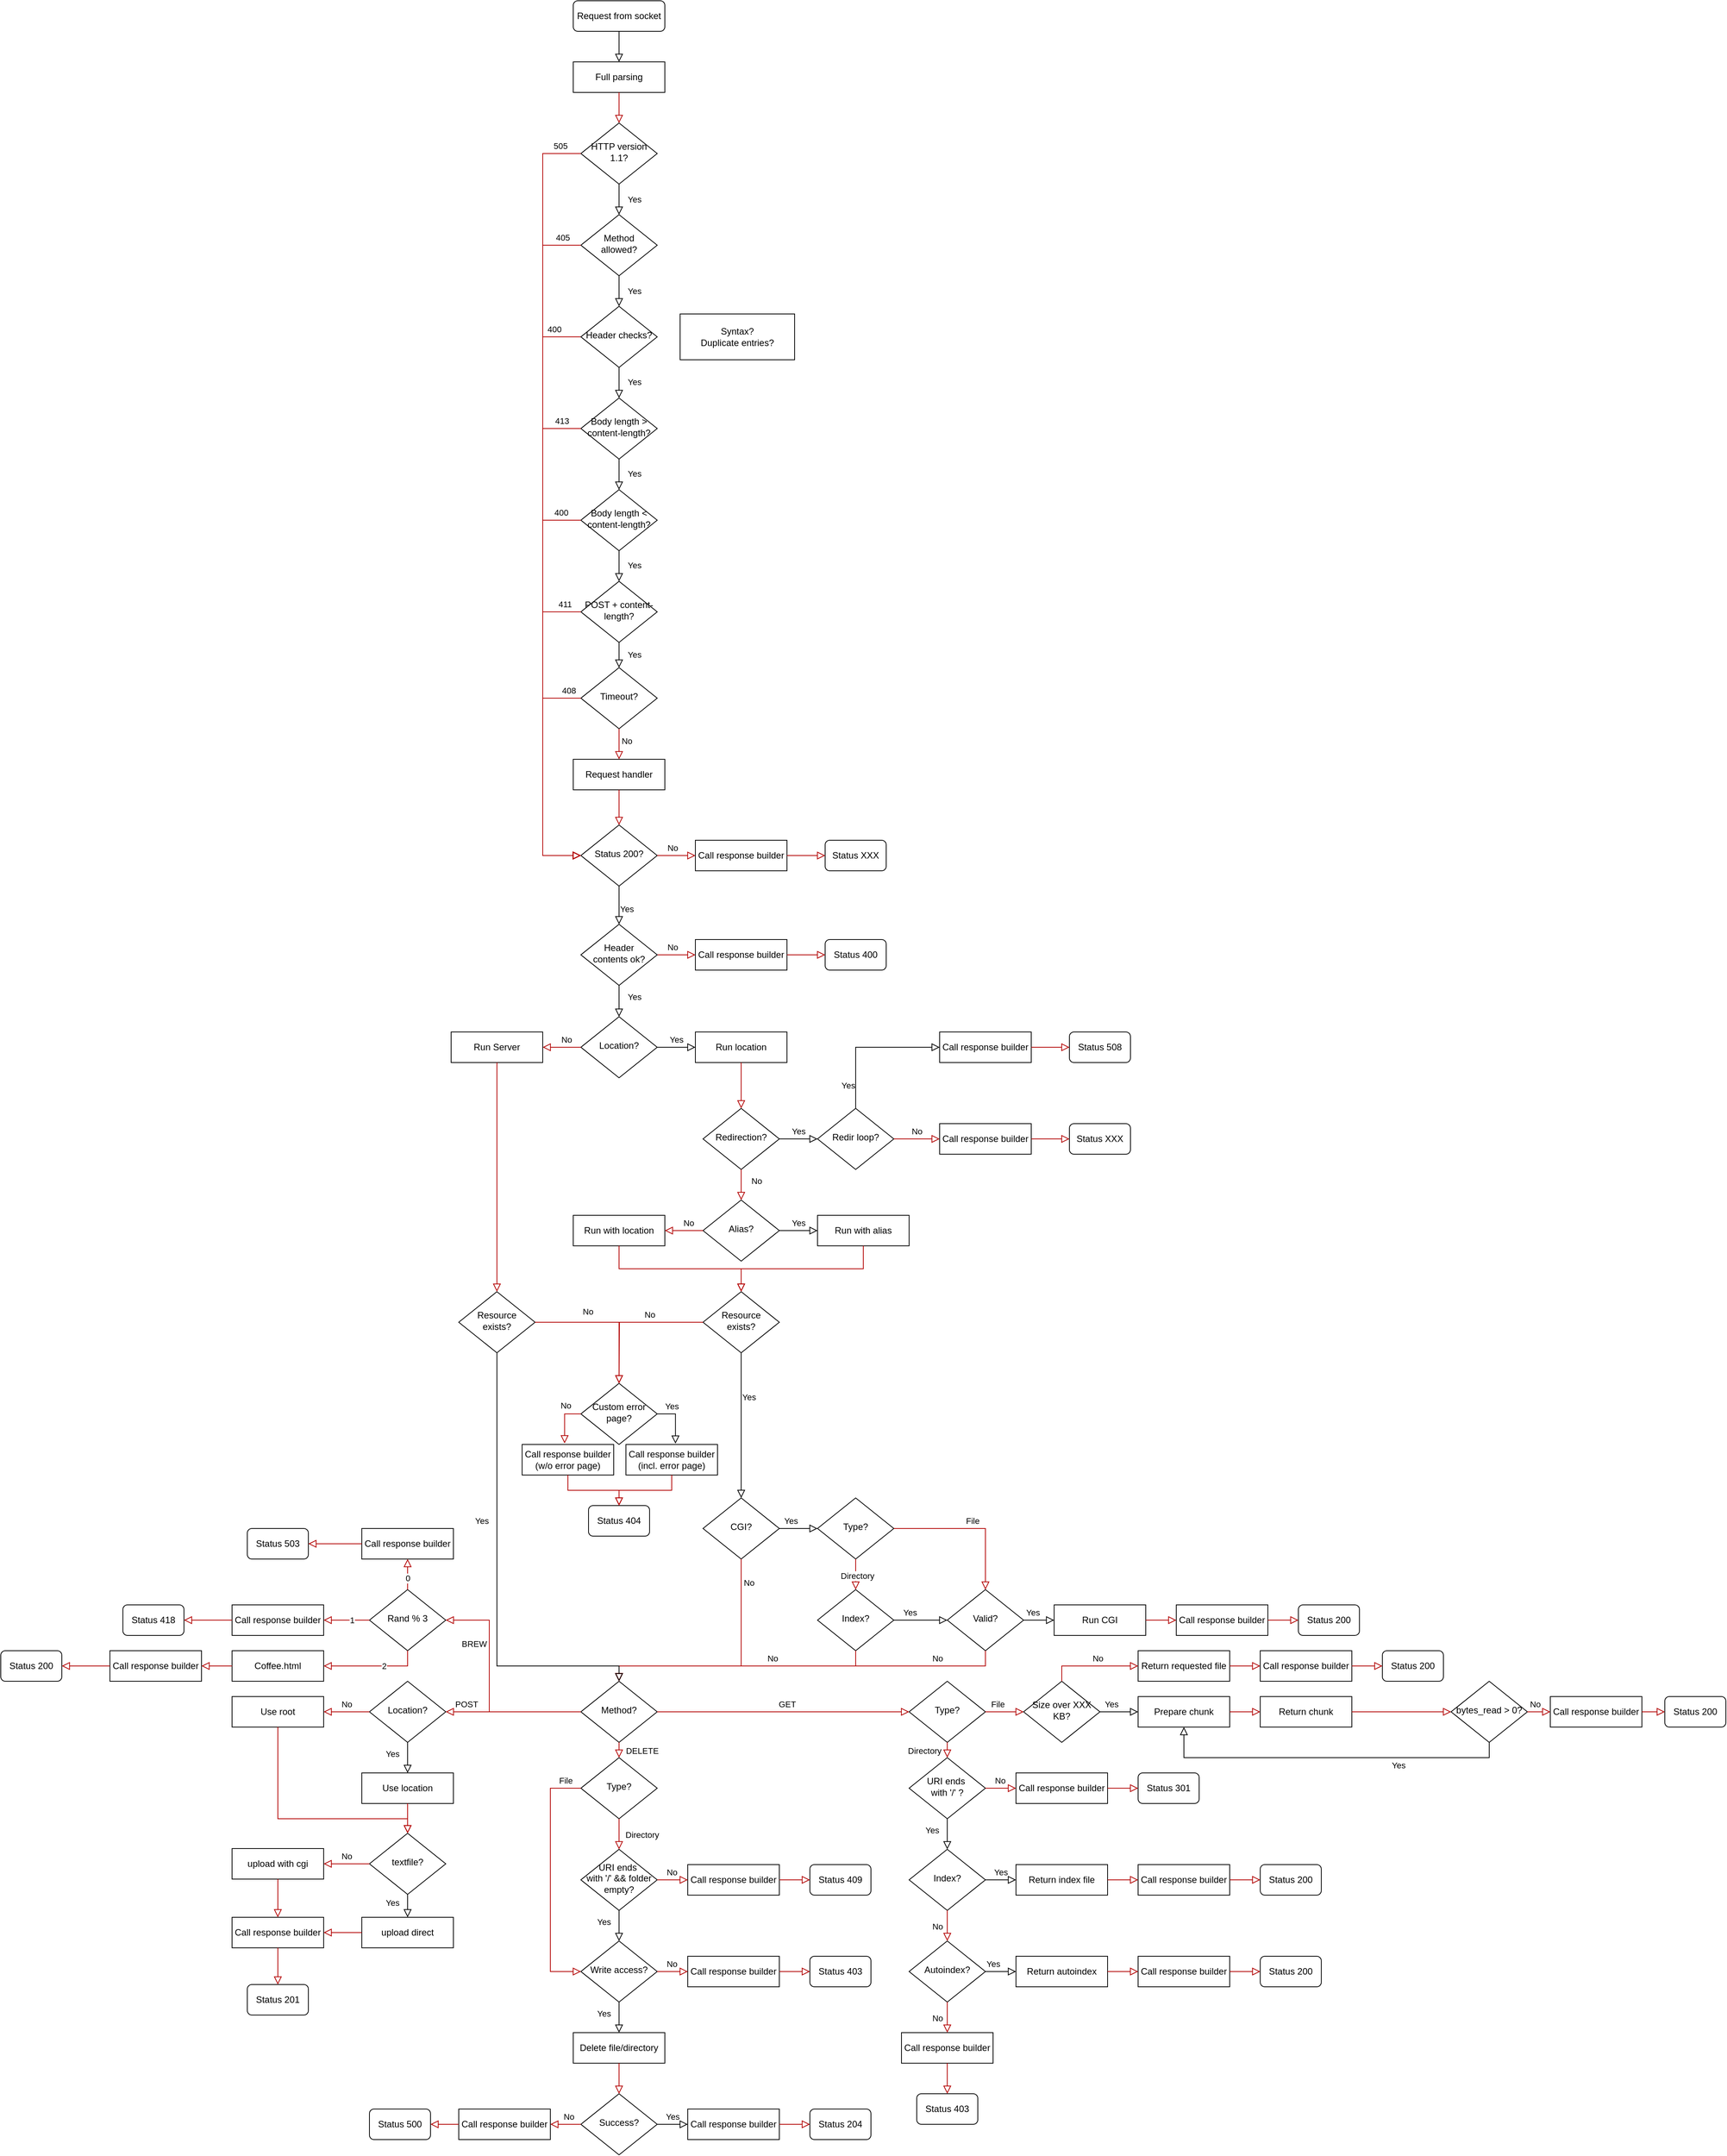 <mxfile version="28.1.0">
  <diagram id="C5RBs43oDa-KdzZeNtuy" name="Page-1">
    <mxGraphModel dx="1646" dy="1657" grid="1" gridSize="10" guides="1" tooltips="1" connect="1" arrows="1" fold="1" page="1" pageScale="1" pageWidth="827" pageHeight="1169" math="0" shadow="0">
      <root>
        <mxCell id="WIyWlLk6GJQsqaUBKTNV-0" />
        <mxCell id="WIyWlLk6GJQsqaUBKTNV-1" parent="WIyWlLk6GJQsqaUBKTNV-0" />
        <mxCell id="WIyWlLk6GJQsqaUBKTNV-2" value="" style="rounded=0;html=1;jettySize=auto;orthogonalLoop=1;fontSize=11;endArrow=block;endFill=0;endSize=8;strokeWidth=1;shadow=0;labelBackgroundColor=none;edgeStyle=orthogonalEdgeStyle;entryX=0.5;entryY=0;entryDx=0;entryDy=0;" parent="WIyWlLk6GJQsqaUBKTNV-1" source="WIyWlLk6GJQsqaUBKTNV-3" target="KoS4rWVlRg-FjZ0FXURi-14" edge="1">
          <mxGeometry relative="1" as="geometry">
            <mxPoint x="410" y="-340" as="targetPoint" />
            <Array as="points" />
          </mxGeometry>
        </mxCell>
        <mxCell id="WIyWlLk6GJQsqaUBKTNV-3" value="Request from socket" style="rounded=1;whiteSpace=wrap;html=1;fontSize=12;glass=0;strokeWidth=1;shadow=0;" parent="WIyWlLk6GJQsqaUBKTNV-1" vertex="1">
          <mxGeometry x="350" y="-410" width="120" height="40" as="geometry" />
        </mxCell>
        <mxCell id="WIyWlLk6GJQsqaUBKTNV-4" value="Yes" style="rounded=0;html=1;jettySize=auto;orthogonalLoop=1;fontSize=11;endArrow=block;endFill=0;endSize=8;strokeWidth=1;shadow=0;labelBackgroundColor=none;edgeStyle=orthogonalEdgeStyle;strokeColor=light-dark(#000000,#00CC00);exitX=0.5;exitY=1;exitDx=0;exitDy=0;entryX=0.5;entryY=0;entryDx=0;entryDy=0;" parent="WIyWlLk6GJQsqaUBKTNV-1" source="WIyWlLk6GJQsqaUBKTNV-10" target="WIyWlLk6GJQsqaUBKTNV-6" edge="1">
          <mxGeometry y="20" relative="1" as="geometry">
            <mxPoint as="offset" />
            <mxPoint x="410" y="440" as="sourcePoint" />
            <mxPoint x="410" y="480" as="targetPoint" />
          </mxGeometry>
        </mxCell>
        <mxCell id="WIyWlLk6GJQsqaUBKTNV-5" value="400" style="edgeStyle=orthogonalEdgeStyle;rounded=0;html=1;jettySize=auto;orthogonalLoop=1;fontSize=11;endArrow=block;endFill=0;endSize=8;strokeWidth=1;shadow=0;labelBackgroundColor=none;strokeColor=light-dark(#B20000,#FF0000);entryX=0;entryY=0.5;entryDx=0;entryDy=0;exitX=0;exitY=0.5;exitDx=0;exitDy=0;" parent="WIyWlLk6GJQsqaUBKTNV-1" source="WIyWlLk6GJQsqaUBKTNV-6" target="KoS4rWVlRg-FjZ0FXURi-8" edge="1">
          <mxGeometry x="-0.909" y="-10" relative="1" as="geometry">
            <mxPoint as="offset" />
            <mxPoint x="470" y="250" as="sourcePoint" />
            <mxPoint x="500" y="250" as="targetPoint" />
            <Array as="points">
              <mxPoint x="310" y="30" />
              <mxPoint x="310" y="709" />
            </Array>
          </mxGeometry>
        </mxCell>
        <mxCell id="WIyWlLk6GJQsqaUBKTNV-6" value="Header checks?" style="rhombus;whiteSpace=wrap;html=1;shadow=0;fontFamily=Helvetica;fontSize=12;align=center;strokeWidth=1;spacing=6;spacingTop=-4;" parent="WIyWlLk6GJQsqaUBKTNV-1" vertex="1">
          <mxGeometry x="360" y="-10" width="100" height="80" as="geometry" />
        </mxCell>
        <mxCell id="WIyWlLk6GJQsqaUBKTNV-8" value="Yes" style="rounded=0;html=1;jettySize=auto;orthogonalLoop=1;fontSize=11;endArrow=block;endFill=0;endSize=8;strokeWidth=1;shadow=0;labelBackgroundColor=none;edgeStyle=orthogonalEdgeStyle;strokeColor=light-dark(#000000,#00CC00);exitX=0.5;exitY=1;exitDx=0;exitDy=0;entryX=0.5;entryY=0;entryDx=0;entryDy=0;" parent="WIyWlLk6GJQsqaUBKTNV-1" source="WIyWlLk6GJQsqaUBKTNV-6" target="KoS4rWVlRg-FjZ0FXURi-28" edge="1">
          <mxGeometry x="0.008" y="20" relative="1" as="geometry">
            <mxPoint y="-1" as="offset" />
            <mxPoint x="410" y="100" as="targetPoint" />
            <mxPoint x="410" y="750" as="sourcePoint" />
          </mxGeometry>
        </mxCell>
        <mxCell id="WIyWlLk6GJQsqaUBKTNV-10" value="Method allowed?" style="rhombus;whiteSpace=wrap;html=1;shadow=0;fontFamily=Helvetica;fontSize=12;align=center;strokeWidth=1;spacing=6;spacingTop=-4;" parent="WIyWlLk6GJQsqaUBKTNV-1" vertex="1">
          <mxGeometry x="360" y="-130" width="100" height="80" as="geometry" />
        </mxCell>
        <mxCell id="Wcmyb1E5kfABDsGVGxTm-4" value="405" style="edgeStyle=orthogonalEdgeStyle;rounded=0;html=1;jettySize=auto;orthogonalLoop=1;fontSize=11;endArrow=block;endFill=0;endSize=8;strokeWidth=1;shadow=0;labelBackgroundColor=none;strokeColor=light-dark(#B20000,#FF0000);exitX=0;exitY=0.5;exitDx=0;exitDy=0;entryX=0;entryY=0.5;entryDx=0;entryDy=0;" parent="WIyWlLk6GJQsqaUBKTNV-1" source="WIyWlLk6GJQsqaUBKTNV-10" target="KoS4rWVlRg-FjZ0FXURi-8" edge="1">
          <mxGeometry x="-0.947" y="-10" relative="1" as="geometry">
            <mxPoint as="offset" />
            <mxPoint x="560" y="110" as="sourcePoint" />
            <mxPoint x="360" y="590" as="targetPoint" />
            <Array as="points">
              <mxPoint x="310" y="-90" />
              <mxPoint x="310" y="709" />
            </Array>
          </mxGeometry>
        </mxCell>
        <mxCell id="Wcmyb1E5kfABDsGVGxTm-8" value="POST + content-length?" style="rhombus;whiteSpace=wrap;html=1;shadow=0;fontFamily=Helvetica;fontSize=12;align=center;strokeWidth=1;spacing=6;spacingTop=-4;" parent="WIyWlLk6GJQsqaUBKTNV-1" vertex="1">
          <mxGeometry x="360" y="350" width="100" height="80" as="geometry" />
        </mxCell>
        <mxCell id="Wcmyb1E5kfABDsGVGxTm-16" value="" style="rounded=0;html=1;jettySize=auto;orthogonalLoop=1;fontSize=11;endArrow=block;endFill=0;endSize=8;strokeWidth=1;shadow=0;labelBackgroundColor=none;edgeStyle=orthogonalEdgeStyle;strokeColor=light-dark(#000000,#00CC00);exitX=0.5;exitY=1;exitDx=0;exitDy=0;entryX=0.5;entryY=0;entryDx=0;entryDy=0;" parent="WIyWlLk6GJQsqaUBKTNV-1" source="KoS4rWVlRg-FjZ0FXURi-20" target="Wcmyb1E5kfABDsGVGxTm-40" edge="1">
          <mxGeometry x="0.333" y="20" relative="1" as="geometry">
            <mxPoint as="offset" />
            <mxPoint x="410" y="900" as="sourcePoint" />
            <mxPoint x="410" y="920" as="targetPoint" />
          </mxGeometry>
        </mxCell>
        <mxCell id="Wcmyb1E5kfABDsGVGxTm-17" value="Yes" style="edgeLabel;html=1;align=center;verticalAlign=middle;resizable=0;points=[];" parent="Wcmyb1E5kfABDsGVGxTm-16" vertex="1" connectable="0">
          <mxGeometry x="-0.267" y="2" relative="1" as="geometry">
            <mxPoint x="18" as="offset" />
          </mxGeometry>
        </mxCell>
        <mxCell id="Wcmyb1E5kfABDsGVGxTm-32" value="Redirection?" style="rhombus;whiteSpace=wrap;html=1;shadow=0;fontFamily=Helvetica;fontSize=12;align=center;strokeWidth=1;spacing=6;spacingTop=-4;" parent="WIyWlLk6GJQsqaUBKTNV-1" vertex="1">
          <mxGeometry x="520" y="1040" width="100" height="80" as="geometry" />
        </mxCell>
        <mxCell id="Wcmyb1E5kfABDsGVGxTm-34" value="Request handler" style="rounded=0;whiteSpace=wrap;html=1;" parent="WIyWlLk6GJQsqaUBKTNV-1" vertex="1">
          <mxGeometry x="350" y="583" width="120" height="40" as="geometry" />
        </mxCell>
        <mxCell id="Wcmyb1E5kfABDsGVGxTm-36" value="Yes" style="edgeStyle=orthogonalEdgeStyle;rounded=0;html=1;jettySize=auto;orthogonalLoop=1;fontSize=11;endArrow=block;endFill=0;endSize=8;strokeWidth=1;shadow=0;labelBackgroundColor=none;strokeColor=light-dark(#000000,#00CC00);exitX=1;exitY=0.5;exitDx=0;exitDy=0;entryX=0;entryY=0.5;entryDx=0;entryDy=0;" parent="WIyWlLk6GJQsqaUBKTNV-1" source="Wcmyb1E5kfABDsGVGxTm-32" target="4YzOncs9X4ZuLn9MvHTQ-10" edge="1">
          <mxGeometry y="10" relative="1" as="geometry">
            <mxPoint as="offset" />
            <mxPoint x="650" y="1130" as="sourcePoint" />
            <mxPoint x="660" y="1080" as="targetPoint" />
          </mxGeometry>
        </mxCell>
        <mxCell id="Wcmyb1E5kfABDsGVGxTm-40" value="Location?" style="rhombus;whiteSpace=wrap;html=1;shadow=0;fontFamily=Helvetica;fontSize=12;align=center;strokeWidth=1;spacing=6;spacingTop=-4;" parent="WIyWlLk6GJQsqaUBKTNV-1" vertex="1">
          <mxGeometry x="360" y="920" width="100" height="80" as="geometry" />
        </mxCell>
        <mxCell id="Wcmyb1E5kfABDsGVGxTm-41" value="" style="rounded=0;html=1;jettySize=auto;orthogonalLoop=1;fontSize=11;endArrow=block;endFill=0;endSize=8;strokeWidth=1;shadow=0;labelBackgroundColor=none;edgeStyle=orthogonalEdgeStyle;strokeColor=light-dark(#B20000,#FF0000);exitX=0.5;exitY=1;exitDx=0;exitDy=0;entryX=0.5;entryY=0;entryDx=0;entryDy=0;" parent="WIyWlLk6GJQsqaUBKTNV-1" source="Wcmyb1E5kfABDsGVGxTm-32" target="Wcmyb1E5kfABDsGVGxTm-55" edge="1">
          <mxGeometry x="0.333" y="20" relative="1" as="geometry">
            <mxPoint as="offset" />
            <mxPoint x="660" y="1060" as="sourcePoint" />
            <mxPoint x="570" y="1150" as="targetPoint" />
          </mxGeometry>
        </mxCell>
        <mxCell id="Wcmyb1E5kfABDsGVGxTm-42" value="No" style="edgeLabel;html=1;align=center;verticalAlign=middle;resizable=0;points=[];" parent="Wcmyb1E5kfABDsGVGxTm-41" vertex="1" connectable="0">
          <mxGeometry x="-0.267" y="2" relative="1" as="geometry">
            <mxPoint x="18" as="offset" />
          </mxGeometry>
        </mxCell>
        <mxCell id="Wcmyb1E5kfABDsGVGxTm-46" value="Status XXX" style="rounded=1;whiteSpace=wrap;html=1;fontSize=12;glass=0;strokeWidth=1;shadow=0;" parent="WIyWlLk6GJQsqaUBKTNV-1" vertex="1">
          <mxGeometry x="1000" y="1060" width="80" height="40" as="geometry" />
        </mxCell>
        <mxCell id="Wcmyb1E5kfABDsGVGxTm-47" value="Call response builder" style="rounded=0;whiteSpace=wrap;html=1;" parent="WIyWlLk6GJQsqaUBKTNV-1" vertex="1">
          <mxGeometry x="830" y="1060" width="120" height="40" as="geometry" />
        </mxCell>
        <mxCell id="Wcmyb1E5kfABDsGVGxTm-48" value="" style="edgeStyle=orthogonalEdgeStyle;rounded=0;html=1;jettySize=auto;orthogonalLoop=1;fontSize=11;endArrow=block;endFill=0;endSize=8;strokeWidth=1;shadow=0;labelBackgroundColor=none;strokeColor=light-dark(#B20000,#FFFFFF);exitX=1;exitY=0.5;exitDx=0;exitDy=0;entryX=0;entryY=0.5;entryDx=0;entryDy=0;" parent="WIyWlLk6GJQsqaUBKTNV-1" source="Wcmyb1E5kfABDsGVGxTm-47" target="Wcmyb1E5kfABDsGVGxTm-46" edge="1">
          <mxGeometry y="10" relative="1" as="geometry">
            <mxPoint as="offset" />
            <mxPoint x="950" y="1230" as="sourcePoint" />
            <mxPoint x="1000" y="1230" as="targetPoint" />
          </mxGeometry>
        </mxCell>
        <mxCell id="Wcmyb1E5kfABDsGVGxTm-49" value="" style="rounded=0;html=1;jettySize=auto;orthogonalLoop=1;fontSize=11;endArrow=block;endFill=0;endSize=8;strokeWidth=1;shadow=0;labelBackgroundColor=none;edgeStyle=orthogonalEdgeStyle;strokeColor=light-dark(#B20000,#FFFFFF);exitX=0.5;exitY=1;exitDx=0;exitDy=0;entryX=0.5;entryY=0;entryDx=0;entryDy=0;" parent="WIyWlLk6GJQsqaUBKTNV-1" source="Wcmyb1E5kfABDsGVGxTm-34" target="KoS4rWVlRg-FjZ0FXURi-8" edge="1">
          <mxGeometry x="0.333" y="20" relative="1" as="geometry">
            <mxPoint as="offset" />
            <mxPoint x="1140" y="693" as="sourcePoint" />
            <mxPoint x="410" y="654" as="targetPoint" />
            <Array as="points" />
          </mxGeometry>
        </mxCell>
        <mxCell id="Wcmyb1E5kfABDsGVGxTm-50" value="Run location" style="rounded=0;whiteSpace=wrap;html=1;" parent="WIyWlLk6GJQsqaUBKTNV-1" vertex="1">
          <mxGeometry x="510" y="940" width="120" height="40" as="geometry" />
        </mxCell>
        <mxCell id="Wcmyb1E5kfABDsGVGxTm-51" value="Run Server" style="rounded=0;whiteSpace=wrap;html=1;" parent="WIyWlLk6GJQsqaUBKTNV-1" vertex="1">
          <mxGeometry x="190" y="940" width="120" height="40" as="geometry" />
        </mxCell>
        <mxCell id="Wcmyb1E5kfABDsGVGxTm-52" value="" style="rounded=0;html=1;jettySize=auto;orthogonalLoop=1;fontSize=11;endArrow=block;endFill=0;endSize=8;strokeWidth=1;shadow=0;labelBackgroundColor=none;edgeStyle=orthogonalEdgeStyle;strokeColor=light-dark(#B20000,#FF0000);exitX=0;exitY=0.5;exitDx=0;exitDy=0;entryX=1;entryY=0.5;entryDx=0;entryDy=0;" parent="WIyWlLk6GJQsqaUBKTNV-1" source="Wcmyb1E5kfABDsGVGxTm-40" target="Wcmyb1E5kfABDsGVGxTm-51" edge="1">
          <mxGeometry x="0.333" y="20" relative="1" as="geometry">
            <mxPoint as="offset" />
            <mxPoint x="400" y="900" as="sourcePoint" />
            <mxPoint x="400" y="940" as="targetPoint" />
          </mxGeometry>
        </mxCell>
        <mxCell id="Wcmyb1E5kfABDsGVGxTm-53" value="No" style="edgeLabel;html=1;align=center;verticalAlign=middle;resizable=0;points=[];" parent="Wcmyb1E5kfABDsGVGxTm-52" vertex="1" connectable="0">
          <mxGeometry x="-0.267" y="2" relative="1" as="geometry">
            <mxPoint x="-1" y="-12" as="offset" />
          </mxGeometry>
        </mxCell>
        <mxCell id="Wcmyb1E5kfABDsGVGxTm-54" value="Yes" style="edgeStyle=orthogonalEdgeStyle;rounded=0;html=1;jettySize=auto;orthogonalLoop=1;fontSize=11;endArrow=block;endFill=0;endSize=8;strokeWidth=1;shadow=0;labelBackgroundColor=none;strokeColor=light-dark(#000000,#00CC00);exitX=1;exitY=0.5;exitDx=0;exitDy=0;entryX=0;entryY=0.5;entryDx=0;entryDy=0;" parent="WIyWlLk6GJQsqaUBKTNV-1" source="Wcmyb1E5kfABDsGVGxTm-40" target="Wcmyb1E5kfABDsGVGxTm-50" edge="1">
          <mxGeometry y="10" relative="1" as="geometry">
            <mxPoint as="offset" />
            <mxPoint x="470" y="940" as="sourcePoint" />
            <mxPoint x="520" y="940" as="targetPoint" />
          </mxGeometry>
        </mxCell>
        <mxCell id="Wcmyb1E5kfABDsGVGxTm-55" value="Alias?" style="rhombus;whiteSpace=wrap;html=1;shadow=0;fontFamily=Helvetica;fontSize=12;align=center;strokeWidth=1;spacing=6;spacingTop=-4;" parent="WIyWlLk6GJQsqaUBKTNV-1" vertex="1">
          <mxGeometry x="520" y="1160" width="100" height="80" as="geometry" />
        </mxCell>
        <mxCell id="Wcmyb1E5kfABDsGVGxTm-56" value="" style="rounded=0;html=1;jettySize=auto;orthogonalLoop=1;fontSize=11;endArrow=block;endFill=0;endSize=8;strokeWidth=1;shadow=0;labelBackgroundColor=none;edgeStyle=orthogonalEdgeStyle;strokeColor=light-dark(#B20000,#FFFFFF);exitX=0.5;exitY=1;exitDx=0;exitDy=0;entryX=0.5;entryY=0;entryDx=0;entryDy=0;" parent="WIyWlLk6GJQsqaUBKTNV-1" source="Wcmyb1E5kfABDsGVGxTm-50" target="Wcmyb1E5kfABDsGVGxTm-32" edge="1">
          <mxGeometry x="0.333" y="20" relative="1" as="geometry">
            <mxPoint as="offset" />
            <mxPoint x="410" y="1090" as="sourcePoint" />
            <mxPoint x="410" y="1130" as="targetPoint" />
          </mxGeometry>
        </mxCell>
        <mxCell id="Wcmyb1E5kfABDsGVGxTm-57" value="Run with alias" style="rounded=0;whiteSpace=wrap;html=1;" parent="WIyWlLk6GJQsqaUBKTNV-1" vertex="1">
          <mxGeometry x="670" y="1180" width="120" height="40" as="geometry" />
        </mxCell>
        <mxCell id="Wcmyb1E5kfABDsGVGxTm-58" value="Run with location" style="rounded=0;whiteSpace=wrap;html=1;" parent="WIyWlLk6GJQsqaUBKTNV-1" vertex="1">
          <mxGeometry x="350" y="1180" width="120" height="40" as="geometry" />
        </mxCell>
        <mxCell id="Wcmyb1E5kfABDsGVGxTm-59" value="Yes" style="edgeStyle=orthogonalEdgeStyle;rounded=0;html=1;jettySize=auto;orthogonalLoop=1;fontSize=11;endArrow=block;endFill=0;endSize=8;strokeWidth=1;shadow=0;labelBackgroundColor=none;strokeColor=light-dark(#000000,#00CC00);exitX=1;exitY=0.5;exitDx=0;exitDy=0;entryX=0;entryY=0.5;entryDx=0;entryDy=0;" parent="WIyWlLk6GJQsqaUBKTNV-1" source="Wcmyb1E5kfABDsGVGxTm-55" target="Wcmyb1E5kfABDsGVGxTm-57" edge="1">
          <mxGeometry y="10" relative="1" as="geometry">
            <mxPoint as="offset" />
            <mxPoint x="630" y="1150" as="sourcePoint" />
            <mxPoint x="680" y="1150" as="targetPoint" />
          </mxGeometry>
        </mxCell>
        <mxCell id="Wcmyb1E5kfABDsGVGxTm-60" value="" style="rounded=0;html=1;jettySize=auto;orthogonalLoop=1;fontSize=11;endArrow=block;endFill=0;endSize=8;strokeWidth=1;shadow=0;labelBackgroundColor=none;edgeStyle=orthogonalEdgeStyle;strokeColor=light-dark(#B20000,#FF0000);exitX=0;exitY=0.5;exitDx=0;exitDy=0;" parent="WIyWlLk6GJQsqaUBKTNV-1" source="Wcmyb1E5kfABDsGVGxTm-55" edge="1">
          <mxGeometry x="0.333" y="20" relative="1" as="geometry">
            <mxPoint as="offset" />
            <mxPoint x="400" y="1060" as="sourcePoint" />
            <mxPoint x="470" y="1200" as="targetPoint" />
          </mxGeometry>
        </mxCell>
        <mxCell id="Wcmyb1E5kfABDsGVGxTm-61" value="No" style="edgeLabel;html=1;align=center;verticalAlign=middle;resizable=0;points=[];" parent="Wcmyb1E5kfABDsGVGxTm-60" vertex="1" connectable="0">
          <mxGeometry x="-0.267" y="2" relative="1" as="geometry">
            <mxPoint x="-1" y="-12" as="offset" />
          </mxGeometry>
        </mxCell>
        <mxCell id="Wcmyb1E5kfABDsGVGxTm-62" value="Resource exists?" style="rhombus;whiteSpace=wrap;html=1;shadow=0;fontFamily=Helvetica;fontSize=12;align=center;strokeWidth=1;spacing=6;spacingTop=-4;" parent="WIyWlLk6GJQsqaUBKTNV-1" vertex="1">
          <mxGeometry x="520" y="1280" width="100" height="80" as="geometry" />
        </mxCell>
        <mxCell id="Wcmyb1E5kfABDsGVGxTm-63" value="Resource exists?" style="rhombus;whiteSpace=wrap;html=1;shadow=0;fontFamily=Helvetica;fontSize=12;align=center;strokeWidth=1;spacing=6;spacingTop=-4;" parent="WIyWlLk6GJQsqaUBKTNV-1" vertex="1">
          <mxGeometry x="200" y="1280" width="100" height="80" as="geometry" />
        </mxCell>
        <mxCell id="Wcmyb1E5kfABDsGVGxTm-64" value="" style="rounded=0;html=1;jettySize=auto;orthogonalLoop=1;fontSize=11;endArrow=block;endFill=0;endSize=8;strokeWidth=1;shadow=0;labelBackgroundColor=none;edgeStyle=orthogonalEdgeStyle;strokeColor=light-dark(#B20000,#FFFFFF);exitX=0.5;exitY=1;exitDx=0;exitDy=0;entryX=0.5;entryY=0;entryDx=0;entryDy=0;" parent="WIyWlLk6GJQsqaUBKTNV-1" source="Wcmyb1E5kfABDsGVGxTm-51" target="Wcmyb1E5kfABDsGVGxTm-63" edge="1">
          <mxGeometry x="0.333" y="20" relative="1" as="geometry">
            <mxPoint as="offset" />
            <mxPoint x="390" y="1040" as="sourcePoint" />
            <mxPoint x="390" y="1100" as="targetPoint" />
          </mxGeometry>
        </mxCell>
        <mxCell id="Wcmyb1E5kfABDsGVGxTm-65" value="" style="rounded=0;html=1;jettySize=auto;orthogonalLoop=1;fontSize=11;endArrow=block;endFill=0;endSize=8;strokeWidth=1;shadow=0;labelBackgroundColor=none;edgeStyle=orthogonalEdgeStyle;strokeColor=light-dark(#B20000,#FFFFFF);exitX=0.5;exitY=1;exitDx=0;exitDy=0;entryX=0.5;entryY=0;entryDx=0;entryDy=0;" parent="WIyWlLk6GJQsqaUBKTNV-1" source="Wcmyb1E5kfABDsGVGxTm-58" target="Wcmyb1E5kfABDsGVGxTm-62" edge="1">
          <mxGeometry x="0.333" y="20" relative="1" as="geometry">
            <mxPoint as="offset" />
            <mxPoint x="250" y="1150" as="sourcePoint" />
            <mxPoint x="250" y="1450" as="targetPoint" />
          </mxGeometry>
        </mxCell>
        <mxCell id="Wcmyb1E5kfABDsGVGxTm-66" value="" style="rounded=0;html=1;jettySize=auto;orthogonalLoop=1;fontSize=11;endArrow=block;endFill=0;endSize=8;strokeWidth=1;shadow=0;labelBackgroundColor=none;edgeStyle=orthogonalEdgeStyle;strokeColor=light-dark(#B20000,#FFFFFF);exitX=0.5;exitY=1;exitDx=0;exitDy=0;entryX=0.5;entryY=0;entryDx=0;entryDy=0;" parent="WIyWlLk6GJQsqaUBKTNV-1" source="Wcmyb1E5kfABDsGVGxTm-57" target="Wcmyb1E5kfABDsGVGxTm-62" edge="1">
          <mxGeometry x="0.333" y="20" relative="1" as="geometry">
            <mxPoint as="offset" />
            <mxPoint x="470" y="1400" as="sourcePoint" />
            <mxPoint x="580" y="1500" as="targetPoint" />
          </mxGeometry>
        </mxCell>
        <mxCell id="Wcmyb1E5kfABDsGVGxTm-67" value="Custom error page?" style="rhombus;whiteSpace=wrap;html=1;shadow=0;fontFamily=Helvetica;fontSize=12;align=center;strokeWidth=1;spacing=6;spacingTop=-4;" parent="WIyWlLk6GJQsqaUBKTNV-1" vertex="1">
          <mxGeometry x="360" y="1400" width="100" height="80" as="geometry" />
        </mxCell>
        <mxCell id="Wcmyb1E5kfABDsGVGxTm-68" value="" style="rounded=0;html=1;jettySize=auto;orthogonalLoop=1;fontSize=11;endArrow=block;endFill=0;endSize=8;strokeWidth=1;shadow=0;labelBackgroundColor=none;edgeStyle=orthogonalEdgeStyle;strokeColor=light-dark(#B20000,#FF0000);exitX=0;exitY=0.5;exitDx=0;exitDy=0;entryX=0.5;entryY=0;entryDx=0;entryDy=0;" parent="WIyWlLk6GJQsqaUBKTNV-1" source="Wcmyb1E5kfABDsGVGxTm-62" target="Wcmyb1E5kfABDsGVGxTm-67" edge="1">
          <mxGeometry x="0.333" y="20" relative="1" as="geometry">
            <mxPoint as="offset" />
            <mxPoint x="490" y="1280" as="sourcePoint" />
            <mxPoint x="440" y="1280" as="targetPoint" />
          </mxGeometry>
        </mxCell>
        <mxCell id="Wcmyb1E5kfABDsGVGxTm-69" value="No" style="edgeLabel;html=1;align=center;verticalAlign=middle;resizable=0;points=[];" parent="Wcmyb1E5kfABDsGVGxTm-68" vertex="1" connectable="0">
          <mxGeometry x="-0.267" y="2" relative="1" as="geometry">
            <mxPoint x="-1" y="-12" as="offset" />
          </mxGeometry>
        </mxCell>
        <mxCell id="Wcmyb1E5kfABDsGVGxTm-70" value="" style="rounded=0;html=1;jettySize=auto;orthogonalLoop=1;fontSize=11;endArrow=block;endFill=0;endSize=8;strokeWidth=1;shadow=0;labelBackgroundColor=none;edgeStyle=orthogonalEdgeStyle;strokeColor=light-dark(#B20000,#FF0000);exitX=1;exitY=0.5;exitDx=0;exitDy=0;entryX=0.5;entryY=0;entryDx=0;entryDy=0;" parent="WIyWlLk6GJQsqaUBKTNV-1" source="Wcmyb1E5kfABDsGVGxTm-63" edge="1">
          <mxGeometry x="0.333" y="20" relative="1" as="geometry">
            <mxPoint as="offset" />
            <mxPoint x="520" y="1320" as="sourcePoint" />
            <mxPoint x="410" y="1400" as="targetPoint" />
          </mxGeometry>
        </mxCell>
        <mxCell id="Wcmyb1E5kfABDsGVGxTm-71" value="No" style="edgeLabel;html=1;align=center;verticalAlign=middle;resizable=0;points=[];" parent="Wcmyb1E5kfABDsGVGxTm-70" vertex="1" connectable="0">
          <mxGeometry x="-0.267" y="2" relative="1" as="geometry">
            <mxPoint x="-1" y="-12" as="offset" />
          </mxGeometry>
        </mxCell>
        <mxCell id="Wcmyb1E5kfABDsGVGxTm-72" value="Call response builder&lt;div&gt;(incl. error page)&lt;/div&gt;" style="rounded=0;whiteSpace=wrap;html=1;" parent="WIyWlLk6GJQsqaUBKTNV-1" vertex="1">
          <mxGeometry x="419" y="1480" width="120" height="40" as="geometry" />
        </mxCell>
        <mxCell id="Wcmyb1E5kfABDsGVGxTm-73" value="Call response builder&lt;div&gt;(w/o error page)&lt;/div&gt;" style="rounded=0;whiteSpace=wrap;html=1;" parent="WIyWlLk6GJQsqaUBKTNV-1" vertex="1">
          <mxGeometry x="283" y="1480" width="120" height="40" as="geometry" />
        </mxCell>
        <mxCell id="Wcmyb1E5kfABDsGVGxTm-74" value="Status 404" style="rounded=1;whiteSpace=wrap;html=1;fontSize=12;glass=0;strokeWidth=1;shadow=0;" parent="WIyWlLk6GJQsqaUBKTNV-1" vertex="1">
          <mxGeometry x="370" y="1560" width="80" height="40" as="geometry" />
        </mxCell>
        <mxCell id="Wcmyb1E5kfABDsGVGxTm-75" value="" style="rounded=0;html=1;jettySize=auto;orthogonalLoop=1;fontSize=11;endArrow=block;endFill=0;endSize=8;strokeWidth=1;shadow=0;labelBackgroundColor=none;edgeStyle=orthogonalEdgeStyle;strokeColor=light-dark(#B20000,#FF0000);exitX=0;exitY=0.5;exitDx=0;exitDy=0;entryX=0.464;entryY=-0.038;entryDx=0;entryDy=0;entryPerimeter=0;" parent="WIyWlLk6GJQsqaUBKTNV-1" source="Wcmyb1E5kfABDsGVGxTm-67" target="Wcmyb1E5kfABDsGVGxTm-73" edge="1">
          <mxGeometry x="0.333" y="20" relative="1" as="geometry">
            <mxPoint as="offset" />
            <mxPoint x="370" y="1310" as="sourcePoint" />
            <mxPoint x="310" y="1440" as="targetPoint" />
          </mxGeometry>
        </mxCell>
        <mxCell id="Wcmyb1E5kfABDsGVGxTm-76" value="No" style="edgeLabel;html=1;align=center;verticalAlign=middle;resizable=0;points=[];" parent="Wcmyb1E5kfABDsGVGxTm-75" vertex="1" connectable="0">
          <mxGeometry x="-0.267" y="2" relative="1" as="geometry">
            <mxPoint x="-1" y="-12" as="offset" />
          </mxGeometry>
        </mxCell>
        <mxCell id="Wcmyb1E5kfABDsGVGxTm-77" value="Yes" style="edgeStyle=orthogonalEdgeStyle;rounded=0;html=1;jettySize=auto;orthogonalLoop=1;fontSize=11;endArrow=block;endFill=0;endSize=8;strokeWidth=1;shadow=0;labelBackgroundColor=none;strokeColor=light-dark(#000000,#00CC00);exitX=1;exitY=0.5;exitDx=0;exitDy=0;entryX=0.541;entryY=-0.029;entryDx=0;entryDy=0;entryPerimeter=0;" parent="WIyWlLk6GJQsqaUBKTNV-1" source="Wcmyb1E5kfABDsGVGxTm-67" target="Wcmyb1E5kfABDsGVGxTm-72" edge="1">
          <mxGeometry x="-0.394" y="10" relative="1" as="geometry">
            <mxPoint as="offset" />
            <mxPoint x="660" y="1260" as="sourcePoint" />
            <mxPoint x="550" y="1440" as="targetPoint" />
          </mxGeometry>
        </mxCell>
        <mxCell id="Wcmyb1E5kfABDsGVGxTm-78" value="" style="rounded=0;html=1;jettySize=auto;orthogonalLoop=1;fontSize=11;endArrow=block;endFill=0;endSize=8;strokeWidth=1;shadow=0;labelBackgroundColor=none;edgeStyle=orthogonalEdgeStyle;strokeColor=light-dark(#B20000,#FFFFFF);exitX=0.5;exitY=1;exitDx=0;exitDy=0;entryX=0.5;entryY=0;entryDx=0;entryDy=0;" parent="WIyWlLk6GJQsqaUBKTNV-1" source="Wcmyb1E5kfABDsGVGxTm-73" target="Wcmyb1E5kfABDsGVGxTm-74" edge="1">
          <mxGeometry x="0.333" y="20" relative="1" as="geometry">
            <mxPoint as="offset" />
            <mxPoint x="240" y="1220" as="sourcePoint" />
            <mxPoint x="240" y="1520" as="targetPoint" />
          </mxGeometry>
        </mxCell>
        <mxCell id="Wcmyb1E5kfABDsGVGxTm-79" value="" style="rounded=0;html=1;jettySize=auto;orthogonalLoop=1;fontSize=11;endArrow=block;endFill=0;endSize=8;strokeWidth=1;shadow=0;labelBackgroundColor=none;edgeStyle=orthogonalEdgeStyle;strokeColor=light-dark(#B20000,#FFFFFF);exitX=0.5;exitY=1;exitDx=0;exitDy=0;entryX=0.5;entryY=0;entryDx=0;entryDy=0;" parent="WIyWlLk6GJQsqaUBKTNV-1" source="Wcmyb1E5kfABDsGVGxTm-72" target="Wcmyb1E5kfABDsGVGxTm-74" edge="1">
          <mxGeometry x="0.333" y="20" relative="1" as="geometry">
            <mxPoint as="offset" />
            <mxPoint x="530" y="1560" as="sourcePoint" />
            <mxPoint x="510" y="1580" as="targetPoint" />
          </mxGeometry>
        </mxCell>
        <mxCell id="Wcmyb1E5kfABDsGVGxTm-80" value="CGI?" style="rhombus;whiteSpace=wrap;html=1;shadow=0;fontFamily=Helvetica;fontSize=12;align=center;strokeWidth=1;spacing=6;spacingTop=-4;" parent="WIyWlLk6GJQsqaUBKTNV-1" vertex="1">
          <mxGeometry x="520" y="1550" width="100" height="80" as="geometry" />
        </mxCell>
        <mxCell id="Wcmyb1E5kfABDsGVGxTm-81" value="Type?" style="rhombus;whiteSpace=wrap;html=1;shadow=0;fontFamily=Helvetica;fontSize=12;align=center;strokeWidth=1;spacing=6;spacingTop=-4;" parent="WIyWlLk6GJQsqaUBKTNV-1" vertex="1">
          <mxGeometry x="670" y="1550" width="100" height="80" as="geometry" />
        </mxCell>
        <mxCell id="Wcmyb1E5kfABDsGVGxTm-82" value="Yes" style="edgeStyle=orthogonalEdgeStyle;rounded=0;html=1;jettySize=auto;orthogonalLoop=1;fontSize=11;endArrow=block;endFill=0;endSize=8;strokeWidth=1;shadow=0;labelBackgroundColor=none;strokeColor=light-dark(#000000,#00CC00);exitX=0.5;exitY=1;exitDx=0;exitDy=0;entryX=0.5;entryY=0;entryDx=0;entryDy=0;" parent="WIyWlLk6GJQsqaUBKTNV-1" source="Wcmyb1E5kfABDsGVGxTm-62" target="Wcmyb1E5kfABDsGVGxTm-80" edge="1">
          <mxGeometry x="-0.394" y="10" relative="1" as="geometry">
            <mxPoint as="offset" />
            <mxPoint x="480" y="1450" as="sourcePoint" />
            <mxPoint x="504" y="1489" as="targetPoint" />
          </mxGeometry>
        </mxCell>
        <mxCell id="Wcmyb1E5kfABDsGVGxTm-83" value="Yes" style="edgeStyle=orthogonalEdgeStyle;rounded=0;html=1;jettySize=auto;orthogonalLoop=1;fontSize=11;endArrow=block;endFill=0;endSize=8;strokeWidth=1;shadow=0;labelBackgroundColor=none;strokeColor=light-dark(#000000,#00CC00);exitX=1;exitY=0.5;exitDx=0;exitDy=0;entryX=0;entryY=0.5;entryDx=0;entryDy=0;" parent="WIyWlLk6GJQsqaUBKTNV-1" source="Wcmyb1E5kfABDsGVGxTm-80" target="Wcmyb1E5kfABDsGVGxTm-81" edge="1">
          <mxGeometry x="-0.394" y="10" relative="1" as="geometry">
            <mxPoint as="offset" />
            <mxPoint x="570" y="1490" as="sourcePoint" />
            <mxPoint x="570" y="1680" as="targetPoint" />
          </mxGeometry>
        </mxCell>
        <mxCell id="Wcmyb1E5kfABDsGVGxTm-84" value="Valid?" style="rhombus;whiteSpace=wrap;html=1;shadow=0;fontFamily=Helvetica;fontSize=12;align=center;strokeWidth=1;spacing=6;spacingTop=-4;" parent="WIyWlLk6GJQsqaUBKTNV-1" vertex="1">
          <mxGeometry x="840" y="1670" width="100" height="80" as="geometry" />
        </mxCell>
        <mxCell id="Wcmyb1E5kfABDsGVGxTm-85" value="" style="rounded=0;html=1;jettySize=auto;orthogonalLoop=1;fontSize=11;endArrow=block;endFill=0;endSize=8;strokeWidth=1;shadow=0;labelBackgroundColor=none;edgeStyle=orthogonalEdgeStyle;strokeColor=light-dark(#B20000,#FFFFFF);exitX=1;exitY=0.5;exitDx=0;exitDy=0;entryX=0.5;entryY=0;entryDx=0;entryDy=0;" parent="WIyWlLk6GJQsqaUBKTNV-1" source="Wcmyb1E5kfABDsGVGxTm-81" target="Wcmyb1E5kfABDsGVGxTm-84" edge="1">
          <mxGeometry x="0.333" y="20" relative="1" as="geometry">
            <mxPoint as="offset" />
            <mxPoint x="519" y="1540" as="sourcePoint" />
            <mxPoint x="810" y="1590" as="targetPoint" />
          </mxGeometry>
        </mxCell>
        <mxCell id="Wcmyb1E5kfABDsGVGxTm-86" value="File" style="edgeLabel;html=1;align=center;verticalAlign=middle;resizable=0;points=[];" parent="Wcmyb1E5kfABDsGVGxTm-85" vertex="1" connectable="0">
          <mxGeometry x="0.026" y="1" relative="1" as="geometry">
            <mxPoint y="-9" as="offset" />
          </mxGeometry>
        </mxCell>
        <mxCell id="Wcmyb1E5kfABDsGVGxTm-87" value="Index?" style="rhombus;whiteSpace=wrap;html=1;shadow=0;fontFamily=Helvetica;fontSize=12;align=center;strokeWidth=1;spacing=6;spacingTop=-4;" parent="WIyWlLk6GJQsqaUBKTNV-1" vertex="1">
          <mxGeometry x="670" y="1670" width="100" height="80" as="geometry" />
        </mxCell>
        <mxCell id="Wcmyb1E5kfABDsGVGxTm-88" value="" style="rounded=0;html=1;jettySize=auto;orthogonalLoop=1;fontSize=11;endArrow=block;endFill=0;endSize=8;strokeWidth=1;shadow=0;labelBackgroundColor=none;edgeStyle=orthogonalEdgeStyle;strokeColor=light-dark(#B20000,#FFFFFF);exitX=0.5;exitY=1;exitDx=0;exitDy=0;entryX=0.5;entryY=0;entryDx=0;entryDy=0;" parent="WIyWlLk6GJQsqaUBKTNV-1" source="Wcmyb1E5kfABDsGVGxTm-81" target="Wcmyb1E5kfABDsGVGxTm-87" edge="1">
          <mxGeometry x="0.333" y="20" relative="1" as="geometry">
            <mxPoint as="offset" />
            <mxPoint x="800" y="1580" as="sourcePoint" />
            <mxPoint x="860" y="1580" as="targetPoint" />
          </mxGeometry>
        </mxCell>
        <mxCell id="Wcmyb1E5kfABDsGVGxTm-89" value="Directory" style="edgeLabel;html=1;align=center;verticalAlign=middle;resizable=0;points=[];" parent="Wcmyb1E5kfABDsGVGxTm-88" vertex="1" connectable="0">
          <mxGeometry x="0.026" y="1" relative="1" as="geometry">
            <mxPoint x="1" y="1" as="offset" />
          </mxGeometry>
        </mxCell>
        <mxCell id="Wcmyb1E5kfABDsGVGxTm-90" value="Yes" style="edgeStyle=orthogonalEdgeStyle;rounded=0;html=1;jettySize=auto;orthogonalLoop=1;fontSize=11;endArrow=block;endFill=0;endSize=8;strokeWidth=1;shadow=0;labelBackgroundColor=none;strokeColor=light-dark(#000000,#00CC00);exitX=1;exitY=0.5;exitDx=0;exitDy=0;entryX=0;entryY=0.5;entryDx=0;entryDy=0;" parent="WIyWlLk6GJQsqaUBKTNV-1" source="Wcmyb1E5kfABDsGVGxTm-87" target="Wcmyb1E5kfABDsGVGxTm-84" edge="1">
          <mxGeometry x="-0.394" y="10" relative="1" as="geometry">
            <mxPoint as="offset" />
            <mxPoint x="790" y="1690" as="sourcePoint" />
            <mxPoint x="790" y="1710" as="targetPoint" />
          </mxGeometry>
        </mxCell>
        <mxCell id="Wcmyb1E5kfABDsGVGxTm-91" value="Run CGI" style="rounded=0;whiteSpace=wrap;html=1;" parent="WIyWlLk6GJQsqaUBKTNV-1" vertex="1">
          <mxGeometry x="980" y="1690" width="120" height="40" as="geometry" />
        </mxCell>
        <mxCell id="Wcmyb1E5kfABDsGVGxTm-92" value="Yes" style="edgeStyle=orthogonalEdgeStyle;rounded=0;html=1;jettySize=auto;orthogonalLoop=1;fontSize=11;endArrow=block;endFill=0;endSize=8;strokeWidth=1;shadow=0;labelBackgroundColor=none;strokeColor=light-dark(#000000,#00CC00);exitX=1;exitY=0.5;exitDx=0;exitDy=0;entryX=0;entryY=0.5;entryDx=0;entryDy=0;" parent="WIyWlLk6GJQsqaUBKTNV-1" source="Wcmyb1E5kfABDsGVGxTm-84" target="Wcmyb1E5kfABDsGVGxTm-91" edge="1">
          <mxGeometry x="-0.394" y="10" relative="1" as="geometry">
            <mxPoint as="offset" />
            <mxPoint x="650" y="1700" as="sourcePoint" />
            <mxPoint x="700" y="1700" as="targetPoint" />
          </mxGeometry>
        </mxCell>
        <mxCell id="Wcmyb1E5kfABDsGVGxTm-93" value="Status 200" style="rounded=1;whiteSpace=wrap;html=1;fontSize=12;glass=0;strokeWidth=1;shadow=0;" parent="WIyWlLk6GJQsqaUBKTNV-1" vertex="1">
          <mxGeometry x="1300" y="1690" width="80" height="40" as="geometry" />
        </mxCell>
        <mxCell id="Wcmyb1E5kfABDsGVGxTm-94" value="" style="edgeStyle=orthogonalEdgeStyle;rounded=0;html=1;jettySize=auto;orthogonalLoop=1;fontSize=11;endArrow=block;endFill=0;endSize=8;strokeWidth=1;shadow=0;labelBackgroundColor=none;strokeColor=light-dark(#B20000,#FFFFFF);exitX=1;exitY=0.5;exitDx=0;exitDy=0;entryX=0;entryY=0.5;entryDx=0;entryDy=0;" parent="WIyWlLk6GJQsqaUBKTNV-1" source="Wcmyb1E5kfABDsGVGxTm-91" target="iUzGTvFuqYlpE7o7tRhp-20" edge="1">
          <mxGeometry y="10" relative="1" as="geometry">
            <mxPoint as="offset" />
            <mxPoint x="860" y="1340" as="sourcePoint" />
            <mxPoint x="1170" y="1710" as="targetPoint" />
          </mxGeometry>
        </mxCell>
        <mxCell id="Wcmyb1E5kfABDsGVGxTm-95" value="Method?" style="rhombus;whiteSpace=wrap;html=1;shadow=0;fontFamily=Helvetica;fontSize=12;align=center;strokeWidth=1;spacing=6;spacingTop=-4;" parent="WIyWlLk6GJQsqaUBKTNV-1" vertex="1">
          <mxGeometry x="360" y="1790" width="100" height="80" as="geometry" />
        </mxCell>
        <mxCell id="Wcmyb1E5kfABDsGVGxTm-96" value="" style="rounded=0;html=1;jettySize=auto;orthogonalLoop=1;fontSize=11;endArrow=block;endFill=0;endSize=8;strokeWidth=1;shadow=0;labelBackgroundColor=none;edgeStyle=orthogonalEdgeStyle;strokeColor=light-dark(#B20000,#FF0000);exitX=0.5;exitY=1;exitDx=0;exitDy=0;entryX=0.5;entryY=0;entryDx=0;entryDy=0;" parent="WIyWlLk6GJQsqaUBKTNV-1" source="Wcmyb1E5kfABDsGVGxTm-87" target="Wcmyb1E5kfABDsGVGxTm-95" edge="1">
          <mxGeometry x="0.333" y="20" relative="1" as="geometry">
            <mxPoint as="offset" />
            <mxPoint x="571" y="1810" as="sourcePoint" />
            <mxPoint x="550" y="1848" as="targetPoint" />
          </mxGeometry>
        </mxCell>
        <mxCell id="Wcmyb1E5kfABDsGVGxTm-97" value="No" style="edgeLabel;html=1;align=center;verticalAlign=middle;resizable=0;points=[];" parent="Wcmyb1E5kfABDsGVGxTm-96" vertex="1" connectable="0">
          <mxGeometry x="-0.267" y="2" relative="1" as="geometry">
            <mxPoint x="-1" y="-12" as="offset" />
          </mxGeometry>
        </mxCell>
        <mxCell id="Wcmyb1E5kfABDsGVGxTm-98" value="" style="rounded=0;html=1;jettySize=auto;orthogonalLoop=1;fontSize=11;endArrow=block;endFill=0;endSize=8;strokeWidth=1;shadow=0;labelBackgroundColor=none;edgeStyle=orthogonalEdgeStyle;strokeColor=light-dark(#B20000,#FF0000);exitX=0.5;exitY=1;exitDx=0;exitDy=0;entryX=0.5;entryY=0;entryDx=0;entryDy=0;" parent="WIyWlLk6GJQsqaUBKTNV-1" source="Wcmyb1E5kfABDsGVGxTm-84" target="Wcmyb1E5kfABDsGVGxTm-95" edge="1">
          <mxGeometry x="0.333" y="20" relative="1" as="geometry">
            <mxPoint as="offset" />
            <mxPoint x="1050" y="1830" as="sourcePoint" />
            <mxPoint x="740" y="1870" as="targetPoint" />
          </mxGeometry>
        </mxCell>
        <mxCell id="Wcmyb1E5kfABDsGVGxTm-99" value="No" style="edgeLabel;html=1;align=center;verticalAlign=middle;resizable=0;points=[];" parent="Wcmyb1E5kfABDsGVGxTm-98" vertex="1" connectable="0">
          <mxGeometry x="-0.267" y="2" relative="1" as="geometry">
            <mxPoint x="107" y="-12" as="offset" />
          </mxGeometry>
        </mxCell>
        <mxCell id="Wcmyb1E5kfABDsGVGxTm-100" value="" style="rounded=0;html=1;jettySize=auto;orthogonalLoop=1;fontSize=11;endArrow=block;endFill=0;endSize=8;strokeWidth=1;shadow=0;labelBackgroundColor=none;edgeStyle=orthogonalEdgeStyle;strokeColor=light-dark(#B20000,#FF0000);exitX=0.5;exitY=1;exitDx=0;exitDy=0;" parent="WIyWlLk6GJQsqaUBKTNV-1" source="Wcmyb1E5kfABDsGVGxTm-80" edge="1">
          <mxGeometry x="0.333" y="20" relative="1" as="geometry">
            <mxPoint as="offset" />
            <mxPoint x="1180" y="1870" as="sourcePoint" />
            <mxPoint x="410" y="1790" as="targetPoint" />
            <Array as="points">
              <mxPoint x="570" y="1770" />
              <mxPoint x="410" y="1770" />
            </Array>
          </mxGeometry>
        </mxCell>
        <mxCell id="Wcmyb1E5kfABDsGVGxTm-101" value="No" style="edgeLabel;html=1;align=center;verticalAlign=middle;resizable=0;points=[];" parent="Wcmyb1E5kfABDsGVGxTm-100" vertex="1" connectable="0">
          <mxGeometry x="-0.267" y="2" relative="1" as="geometry">
            <mxPoint x="8" y="-87" as="offset" />
          </mxGeometry>
        </mxCell>
        <mxCell id="Wcmyb1E5kfABDsGVGxTm-102" value="Yes" style="edgeStyle=orthogonalEdgeStyle;rounded=0;html=1;jettySize=auto;orthogonalLoop=1;fontSize=11;endArrow=block;endFill=0;endSize=8;strokeWidth=1;shadow=0;labelBackgroundColor=none;strokeColor=light-dark(#000000,#00CC00);exitX=0.5;exitY=1;exitDx=0;exitDy=0;entryX=0.5;entryY=0;entryDx=0;entryDy=0;" parent="WIyWlLk6GJQsqaUBKTNV-1" source="Wcmyb1E5kfABDsGVGxTm-63" target="Wcmyb1E5kfABDsGVGxTm-95" edge="1">
          <mxGeometry x="-0.254" y="-20" relative="1" as="geometry">
            <mxPoint as="offset" />
            <mxPoint x="180" y="1510" as="sourcePoint" />
            <mxPoint x="180" y="1700" as="targetPoint" />
            <Array as="points">
              <mxPoint x="250" y="1770" />
              <mxPoint x="410" y="1770" />
            </Array>
          </mxGeometry>
        </mxCell>
        <mxCell id="iUzGTvFuqYlpE7o7tRhp-0" value="Location?" style="rhombus;whiteSpace=wrap;html=1;shadow=0;fontFamily=Helvetica;fontSize=12;align=center;strokeWidth=1;spacing=6;spacingTop=-4;" parent="WIyWlLk6GJQsqaUBKTNV-1" vertex="1">
          <mxGeometry x="83" y="1790" width="100" height="80" as="geometry" />
        </mxCell>
        <mxCell id="iUzGTvFuqYlpE7o7tRhp-3" value="Use location" style="rounded=0;whiteSpace=wrap;html=1;" parent="WIyWlLk6GJQsqaUBKTNV-1" vertex="1">
          <mxGeometry x="73" y="1910" width="120" height="40" as="geometry" />
        </mxCell>
        <mxCell id="iUzGTvFuqYlpE7o7tRhp-4" value="Use root" style="rounded=0;whiteSpace=wrap;html=1;" parent="WIyWlLk6GJQsqaUBKTNV-1" vertex="1">
          <mxGeometry x="-97" y="1810" width="120" height="40" as="geometry" />
        </mxCell>
        <mxCell id="iUzGTvFuqYlpE7o7tRhp-5" value="" style="rounded=0;html=1;jettySize=auto;orthogonalLoop=1;fontSize=11;endArrow=block;endFill=0;endSize=8;strokeWidth=1;shadow=0;labelBackgroundColor=none;edgeStyle=orthogonalEdgeStyle;strokeColor=light-dark(#B20000,#FFFFFF);exitX=0;exitY=0.5;exitDx=0;exitDy=0;entryX=1;entryY=0.5;entryDx=0;entryDy=0;" parent="WIyWlLk6GJQsqaUBKTNV-1" source="Wcmyb1E5kfABDsGVGxTm-95" target="iUzGTvFuqYlpE7o7tRhp-0" edge="1">
          <mxGeometry x="0.333" y="20" relative="1" as="geometry">
            <mxPoint as="offset" />
            <mxPoint x="780" y="2100" as="sourcePoint" />
            <mxPoint x="900" y="2180" as="targetPoint" />
          </mxGeometry>
        </mxCell>
        <mxCell id="iUzGTvFuqYlpE7o7tRhp-6" value="POST" style="edgeLabel;html=1;align=center;verticalAlign=middle;resizable=0;points=[];" parent="iUzGTvFuqYlpE7o7tRhp-5" vertex="1" connectable="0">
          <mxGeometry x="0.026" y="1" relative="1" as="geometry">
            <mxPoint x="-59" y="-11" as="offset" />
          </mxGeometry>
        </mxCell>
        <mxCell id="iUzGTvFuqYlpE7o7tRhp-10" value="Yes" style="edgeStyle=orthogonalEdgeStyle;rounded=0;html=1;jettySize=auto;orthogonalLoop=1;fontSize=11;endArrow=block;endFill=0;endSize=8;strokeWidth=1;shadow=0;labelBackgroundColor=none;strokeColor=light-dark(#000000,#00CC00);exitX=0.5;exitY=1;exitDx=0;exitDy=0;entryX=0.5;entryY=0;entryDx=0;entryDy=0;" parent="WIyWlLk6GJQsqaUBKTNV-1" source="iUzGTvFuqYlpE7o7tRhp-0" target="iUzGTvFuqYlpE7o7tRhp-3" edge="1">
          <mxGeometry x="-0.254" y="-20" relative="1" as="geometry">
            <mxPoint as="offset" />
            <mxPoint x="263" y="1990" as="sourcePoint" />
            <mxPoint x="423" y="2420" as="targetPoint" />
            <Array as="points">
              <mxPoint x="133" y="1890" />
              <mxPoint x="133" y="1890" />
            </Array>
          </mxGeometry>
        </mxCell>
        <mxCell id="iUzGTvFuqYlpE7o7tRhp-11" value="" style="rounded=0;html=1;jettySize=auto;orthogonalLoop=1;fontSize=11;endArrow=block;endFill=0;endSize=8;strokeWidth=1;shadow=0;labelBackgroundColor=none;edgeStyle=orthogonalEdgeStyle;strokeColor=light-dark(#B20000,#FF0000);exitX=0;exitY=0.5;exitDx=0;exitDy=0;entryX=1;entryY=0.5;entryDx=0;entryDy=0;" parent="WIyWlLk6GJQsqaUBKTNV-1" source="iUzGTvFuqYlpE7o7tRhp-0" target="iUzGTvFuqYlpE7o7tRhp-4" edge="1">
          <mxGeometry x="0.333" y="20" relative="1" as="geometry">
            <mxPoint as="offset" />
            <mxPoint x="183" y="1910" as="sourcePoint" />
            <mxPoint x="23" y="2070" as="targetPoint" />
            <Array as="points">
              <mxPoint x="43" y="1830" />
              <mxPoint x="43" y="1830" />
            </Array>
          </mxGeometry>
        </mxCell>
        <mxCell id="iUzGTvFuqYlpE7o7tRhp-12" value="No" style="edgeLabel;html=1;align=center;verticalAlign=middle;resizable=0;points=[];" parent="iUzGTvFuqYlpE7o7tRhp-11" vertex="1" connectable="0">
          <mxGeometry x="-0.267" y="2" relative="1" as="geometry">
            <mxPoint x="-8" y="-12" as="offset" />
          </mxGeometry>
        </mxCell>
        <mxCell id="iUzGTvFuqYlpE7o7tRhp-13" value="" style="rounded=0;html=1;jettySize=auto;orthogonalLoop=1;fontSize=11;endArrow=block;endFill=0;endSize=8;strokeWidth=1;shadow=0;labelBackgroundColor=none;edgeStyle=orthogonalEdgeStyle;strokeColor=light-dark(#B20000,#FFFFFF);exitX=0.5;exitY=1;exitDx=0;exitDy=0;entryX=0.5;entryY=0;entryDx=0;entryDy=0;" parent="WIyWlLk6GJQsqaUBKTNV-1" source="iUzGTvFuqYlpE7o7tRhp-3" target="4YzOncs9X4ZuLn9MvHTQ-33" edge="1">
          <mxGeometry x="0.333" y="20" relative="1" as="geometry">
            <mxPoint as="offset" />
            <mxPoint x="483" y="1910" as="sourcePoint" />
            <mxPoint x="133" y="1990" as="targetPoint" />
          </mxGeometry>
        </mxCell>
        <mxCell id="iUzGTvFuqYlpE7o7tRhp-15" value="" style="rounded=0;html=1;jettySize=auto;orthogonalLoop=1;fontSize=11;endArrow=block;endFill=0;endSize=8;strokeWidth=1;shadow=0;labelBackgroundColor=none;edgeStyle=orthogonalEdgeStyle;strokeColor=light-dark(#B20000,#FFFFFF);exitX=0.5;exitY=1;exitDx=0;exitDy=0;entryX=0.5;entryY=0;entryDx=0;entryDy=0;" parent="WIyWlLk6GJQsqaUBKTNV-1" source="iUzGTvFuqYlpE7o7tRhp-4" target="4YzOncs9X4ZuLn9MvHTQ-33" edge="1">
          <mxGeometry x="0.333" y="20" relative="1" as="geometry">
            <mxPoint as="offset" />
            <mxPoint x="213" y="2000" as="sourcePoint" />
            <mxPoint x="133" y="1990" as="targetPoint" />
            <Array as="points">
              <mxPoint x="-37" y="1970" />
              <mxPoint x="133" y="1970" />
            </Array>
          </mxGeometry>
        </mxCell>
        <mxCell id="iUzGTvFuqYlpE7o7tRhp-19" value="upload with cgi" style="rounded=0;whiteSpace=wrap;html=1;" parent="WIyWlLk6GJQsqaUBKTNV-1" vertex="1">
          <mxGeometry x="-97" y="2009" width="120" height="40" as="geometry" />
        </mxCell>
        <mxCell id="iUzGTvFuqYlpE7o7tRhp-20" value="Call response builder" style="rounded=0;whiteSpace=wrap;html=1;" parent="WIyWlLk6GJQsqaUBKTNV-1" vertex="1">
          <mxGeometry x="1140" y="1690" width="120" height="40" as="geometry" />
        </mxCell>
        <mxCell id="iUzGTvFuqYlpE7o7tRhp-21" value="" style="edgeStyle=orthogonalEdgeStyle;rounded=0;html=1;jettySize=auto;orthogonalLoop=1;fontSize=11;endArrow=block;endFill=0;endSize=8;strokeWidth=1;shadow=0;labelBackgroundColor=none;strokeColor=light-dark(#B20000,#FFFFFF);exitX=1;exitY=0.5;exitDx=0;exitDy=0;entryX=0;entryY=0.5;entryDx=0;entryDy=0;" parent="WIyWlLk6GJQsqaUBKTNV-1" source="iUzGTvFuqYlpE7o7tRhp-20" target="Wcmyb1E5kfABDsGVGxTm-93" edge="1">
          <mxGeometry y="10" relative="1" as="geometry">
            <mxPoint as="offset" />
            <mxPoint x="1130" y="1820" as="sourcePoint" />
            <mxPoint x="1200" y="1820" as="targetPoint" />
          </mxGeometry>
        </mxCell>
        <mxCell id="iUzGTvFuqYlpE7o7tRhp-25" value="Call response builder" style="rounded=0;whiteSpace=wrap;html=1;" parent="WIyWlLk6GJQsqaUBKTNV-1" vertex="1">
          <mxGeometry x="-97" y="2099" width="120" height="40" as="geometry" />
        </mxCell>
        <mxCell id="iUzGTvFuqYlpE7o7tRhp-27" value="Status 201" style="rounded=1;whiteSpace=wrap;html=1;fontSize=12;glass=0;strokeWidth=1;shadow=0;" parent="WIyWlLk6GJQsqaUBKTNV-1" vertex="1">
          <mxGeometry x="-77" y="2187" width="80" height="40" as="geometry" />
        </mxCell>
        <mxCell id="iUzGTvFuqYlpE7o7tRhp-28" value="" style="rounded=0;html=1;jettySize=auto;orthogonalLoop=1;fontSize=11;endArrow=block;endFill=0;endSize=8;strokeWidth=1;shadow=0;labelBackgroundColor=none;edgeStyle=orthogonalEdgeStyle;strokeColor=light-dark(#B20000,#FFFFFF);exitX=0.5;exitY=1;exitDx=0;exitDy=0;entryX=0.5;entryY=0;entryDx=0;entryDy=0;" parent="WIyWlLk6GJQsqaUBKTNV-1" source="iUzGTvFuqYlpE7o7tRhp-25" target="iUzGTvFuqYlpE7o7tRhp-27" edge="1">
          <mxGeometry x="0.333" y="20" relative="1" as="geometry">
            <mxPoint as="offset" />
            <mxPoint x="-110" y="2269" as="sourcePoint" />
            <mxPoint x="-40" y="2159" as="targetPoint" />
            <Array as="points">
              <mxPoint x="-37" y="2149" />
              <mxPoint x="-37" y="2149" />
            </Array>
          </mxGeometry>
        </mxCell>
        <mxCell id="iUzGTvFuqYlpE7o7tRhp-29" value="Type?" style="rhombus;whiteSpace=wrap;html=1;shadow=0;fontFamily=Helvetica;fontSize=12;align=center;strokeWidth=1;spacing=6;spacingTop=-4;" parent="WIyWlLk6GJQsqaUBKTNV-1" vertex="1">
          <mxGeometry x="360" y="1890" width="100" height="80" as="geometry" />
        </mxCell>
        <mxCell id="iUzGTvFuqYlpE7o7tRhp-30" value="" style="rounded=0;html=1;jettySize=auto;orthogonalLoop=1;fontSize=11;endArrow=block;endFill=0;endSize=8;strokeWidth=1;shadow=0;labelBackgroundColor=none;edgeStyle=orthogonalEdgeStyle;strokeColor=light-dark(#B20000,#FFFFFF);exitX=0.5;exitY=1;exitDx=0;exitDy=0;" parent="WIyWlLk6GJQsqaUBKTNV-1" source="Wcmyb1E5kfABDsGVGxTm-95" edge="1">
          <mxGeometry x="0.333" y="20" relative="1" as="geometry">
            <mxPoint as="offset" />
            <mxPoint x="467" y="1920" as="sourcePoint" />
            <mxPoint x="410" y="1890" as="targetPoint" />
          </mxGeometry>
        </mxCell>
        <mxCell id="iUzGTvFuqYlpE7o7tRhp-31" value="DELETE" style="edgeLabel;html=1;align=center;verticalAlign=middle;resizable=0;points=[];" parent="iUzGTvFuqYlpE7o7tRhp-30" vertex="1" connectable="0">
          <mxGeometry x="0.026" y="1" relative="1" as="geometry">
            <mxPoint x="29" as="offset" />
          </mxGeometry>
        </mxCell>
        <mxCell id="iUzGTvFuqYlpE7o7tRhp-32" value="URI ends&amp;nbsp;&lt;div&gt;with&lt;span style=&quot;background-color: transparent; color: light-dark(rgb(0, 0, 0), rgb(255, 255, 255));&quot;&gt;&amp;nbsp;&#39;/&#39; &amp;amp;&amp;amp; folder empty?&lt;/span&gt;&lt;/div&gt;" style="rhombus;whiteSpace=wrap;html=1;shadow=0;fontFamily=Helvetica;fontSize=12;align=center;strokeWidth=1;spacing=6;spacingTop=-4;" parent="WIyWlLk6GJQsqaUBKTNV-1" vertex="1">
          <mxGeometry x="360" y="2010" width="100" height="80" as="geometry" />
        </mxCell>
        <mxCell id="iUzGTvFuqYlpE7o7tRhp-33" value="" style="rounded=0;html=1;jettySize=auto;orthogonalLoop=1;fontSize=11;endArrow=block;endFill=0;endSize=8;strokeWidth=1;shadow=0;labelBackgroundColor=none;edgeStyle=orthogonalEdgeStyle;strokeColor=light-dark(#B20000,#FFFFFF);exitX=0.5;exitY=1;exitDx=0;exitDy=0;entryX=0.5;entryY=0;entryDx=0;entryDy=0;" parent="WIyWlLk6GJQsqaUBKTNV-1" source="iUzGTvFuqYlpE7o7tRhp-29" target="iUzGTvFuqYlpE7o7tRhp-32" edge="1">
          <mxGeometry x="0.333" y="20" relative="1" as="geometry">
            <mxPoint as="offset" />
            <mxPoint x="540" y="1930" as="sourcePoint" />
            <mxPoint x="540" y="1950" as="targetPoint" />
          </mxGeometry>
        </mxCell>
        <mxCell id="iUzGTvFuqYlpE7o7tRhp-34" value="Directory" style="edgeLabel;html=1;align=center;verticalAlign=middle;resizable=0;points=[];" parent="iUzGTvFuqYlpE7o7tRhp-33" vertex="1" connectable="0">
          <mxGeometry x="0.026" y="1" relative="1" as="geometry">
            <mxPoint x="29" as="offset" />
          </mxGeometry>
        </mxCell>
        <mxCell id="iUzGTvFuqYlpE7o7tRhp-35" value="Call response builder" style="rounded=0;whiteSpace=wrap;html=1;" parent="WIyWlLk6GJQsqaUBKTNV-1" vertex="1">
          <mxGeometry x="500" y="2030" width="120" height="40" as="geometry" />
        </mxCell>
        <mxCell id="iUzGTvFuqYlpE7o7tRhp-36" value="" style="rounded=0;html=1;jettySize=auto;orthogonalLoop=1;fontSize=11;endArrow=block;endFill=0;endSize=8;strokeWidth=1;shadow=0;labelBackgroundColor=none;edgeStyle=orthogonalEdgeStyle;strokeColor=light-dark(#B20000,#FF0000);exitX=1;exitY=0.5;exitDx=0;exitDy=0;entryX=0;entryY=0.5;entryDx=0;entryDy=0;" parent="WIyWlLk6GJQsqaUBKTNV-1" source="iUzGTvFuqYlpE7o7tRhp-32" target="iUzGTvFuqYlpE7o7tRhp-35" edge="1">
          <mxGeometry x="0.333" y="20" relative="1" as="geometry">
            <mxPoint as="offset" />
            <mxPoint x="530" y="2100" as="sourcePoint" />
            <mxPoint x="470" y="2100" as="targetPoint" />
            <Array as="points" />
          </mxGeometry>
        </mxCell>
        <mxCell id="iUzGTvFuqYlpE7o7tRhp-37" value="No" style="edgeLabel;html=1;align=center;verticalAlign=middle;resizable=0;points=[];" parent="iUzGTvFuqYlpE7o7tRhp-36" vertex="1" connectable="0">
          <mxGeometry x="-0.267" y="2" relative="1" as="geometry">
            <mxPoint x="4" y="-8" as="offset" />
          </mxGeometry>
        </mxCell>
        <mxCell id="iUzGTvFuqYlpE7o7tRhp-38" value="Status 409" style="rounded=1;whiteSpace=wrap;html=1;fontSize=12;glass=0;strokeWidth=1;shadow=0;" parent="WIyWlLk6GJQsqaUBKTNV-1" vertex="1">
          <mxGeometry x="660" y="2030" width="80" height="40" as="geometry" />
        </mxCell>
        <mxCell id="iUzGTvFuqYlpE7o7tRhp-39" value="" style="rounded=0;html=1;jettySize=auto;orthogonalLoop=1;fontSize=11;endArrow=block;endFill=0;endSize=8;strokeWidth=1;shadow=0;labelBackgroundColor=none;edgeStyle=orthogonalEdgeStyle;strokeColor=light-dark(#B20000,#FFFFFF);exitX=1;exitY=0.5;exitDx=0;exitDy=0;entryX=0;entryY=0.5;entryDx=0;entryDy=0;" parent="WIyWlLk6GJQsqaUBKTNV-1" source="iUzGTvFuqYlpE7o7tRhp-35" target="iUzGTvFuqYlpE7o7tRhp-38" edge="1">
          <mxGeometry x="0.333" y="20" relative="1" as="geometry">
            <mxPoint as="offset" />
            <mxPoint x="310" y="2140" as="sourcePoint" />
            <mxPoint x="310" y="2180" as="targetPoint" />
            <Array as="points" />
          </mxGeometry>
        </mxCell>
        <mxCell id="iUzGTvFuqYlpE7o7tRhp-40" value="Write access?" style="rhombus;whiteSpace=wrap;html=1;shadow=0;fontFamily=Helvetica;fontSize=12;align=center;strokeWidth=1;spacing=6;spacingTop=-4;" parent="WIyWlLk6GJQsqaUBKTNV-1" vertex="1">
          <mxGeometry x="360" y="2130" width="100" height="80" as="geometry" />
        </mxCell>
        <mxCell id="iUzGTvFuqYlpE7o7tRhp-41" value="" style="rounded=0;html=1;jettySize=auto;orthogonalLoop=1;fontSize=11;endArrow=block;endFill=0;endSize=8;strokeWidth=1;shadow=0;labelBackgroundColor=none;edgeStyle=orthogonalEdgeStyle;strokeColor=light-dark(#B20000,#FFFFFF);exitX=0;exitY=0.5;exitDx=0;exitDy=0;entryX=0;entryY=0.5;entryDx=0;entryDy=0;" parent="WIyWlLk6GJQsqaUBKTNV-1" source="iUzGTvFuqYlpE7o7tRhp-29" target="iUzGTvFuqYlpE7o7tRhp-40" edge="1">
          <mxGeometry x="0.333" y="20" relative="1" as="geometry">
            <mxPoint as="offset" />
            <mxPoint x="490" y="2010" as="sourcePoint" />
            <mxPoint x="490" y="2050" as="targetPoint" />
            <Array as="points">
              <mxPoint x="320" y="1930" />
              <mxPoint x="320" y="2170" />
            </Array>
          </mxGeometry>
        </mxCell>
        <mxCell id="iUzGTvFuqYlpE7o7tRhp-42" value="File" style="edgeLabel;html=1;align=center;verticalAlign=middle;resizable=0;points=[];" parent="iUzGTvFuqYlpE7o7tRhp-41" vertex="1" connectable="0">
          <mxGeometry x="0.026" y="1" relative="1" as="geometry">
            <mxPoint x="19" y="-134" as="offset" />
          </mxGeometry>
        </mxCell>
        <mxCell id="iUzGTvFuqYlpE7o7tRhp-43" value="Yes" style="edgeStyle=orthogonalEdgeStyle;rounded=0;html=1;jettySize=auto;orthogonalLoop=1;fontSize=11;endArrow=block;endFill=0;endSize=8;strokeWidth=1;shadow=0;labelBackgroundColor=none;strokeColor=light-dark(#000000,#00CC00);exitX=0.5;exitY=1;exitDx=0;exitDy=0;entryX=0.5;entryY=0;entryDx=0;entryDy=0;" parent="WIyWlLk6GJQsqaUBKTNV-1" source="iUzGTvFuqYlpE7o7tRhp-32" target="iUzGTvFuqYlpE7o7tRhp-40" edge="1">
          <mxGeometry x="-0.254" y="-20" relative="1" as="geometry">
            <mxPoint as="offset" />
            <mxPoint x="500" y="2050" as="sourcePoint" />
            <mxPoint x="500" y="2090" as="targetPoint" />
            <Array as="points">
              <mxPoint x="410" y="2110" />
              <mxPoint x="410" y="2110" />
            </Array>
          </mxGeometry>
        </mxCell>
        <mxCell id="iUzGTvFuqYlpE7o7tRhp-44" value="Call response builder" style="rounded=0;whiteSpace=wrap;html=1;" parent="WIyWlLk6GJQsqaUBKTNV-1" vertex="1">
          <mxGeometry x="500" y="2150" width="120" height="40" as="geometry" />
        </mxCell>
        <mxCell id="iUzGTvFuqYlpE7o7tRhp-45" value="Status 403" style="rounded=1;whiteSpace=wrap;html=1;fontSize=12;glass=0;strokeWidth=1;shadow=0;" parent="WIyWlLk6GJQsqaUBKTNV-1" vertex="1">
          <mxGeometry x="660" y="2150" width="80" height="40" as="geometry" />
        </mxCell>
        <mxCell id="iUzGTvFuqYlpE7o7tRhp-46" value="" style="rounded=0;html=1;jettySize=auto;orthogonalLoop=1;fontSize=11;endArrow=block;endFill=0;endSize=8;strokeWidth=1;shadow=0;labelBackgroundColor=none;edgeStyle=orthogonalEdgeStyle;strokeColor=light-dark(#B20000,#FFFFFF);exitX=1;exitY=0.5;exitDx=0;exitDy=0;entryX=0;entryY=0.5;entryDx=0;entryDy=0;" parent="WIyWlLk6GJQsqaUBKTNV-1" source="iUzGTvFuqYlpE7o7tRhp-44" target="iUzGTvFuqYlpE7o7tRhp-45" edge="1">
          <mxGeometry x="0.333" y="20" relative="1" as="geometry">
            <mxPoint as="offset" />
            <mxPoint x="310" y="2260" as="sourcePoint" />
            <mxPoint x="310" y="2300" as="targetPoint" />
            <Array as="points" />
          </mxGeometry>
        </mxCell>
        <mxCell id="iUzGTvFuqYlpE7o7tRhp-47" value="" style="rounded=0;html=1;jettySize=auto;orthogonalLoop=1;fontSize=11;endArrow=block;endFill=0;endSize=8;strokeWidth=1;shadow=0;labelBackgroundColor=none;edgeStyle=orthogonalEdgeStyle;strokeColor=light-dark(#B20000,#FF0000);exitX=1;exitY=0.5;exitDx=0;exitDy=0;entryX=0;entryY=0.5;entryDx=0;entryDy=0;" parent="WIyWlLk6GJQsqaUBKTNV-1" source="iUzGTvFuqYlpE7o7tRhp-40" target="iUzGTvFuqYlpE7o7tRhp-44" edge="1">
          <mxGeometry x="0.333" y="20" relative="1" as="geometry">
            <mxPoint as="offset" />
            <mxPoint x="470" y="2150" as="sourcePoint" />
            <mxPoint x="510" y="2150" as="targetPoint" />
            <Array as="points" />
          </mxGeometry>
        </mxCell>
        <mxCell id="iUzGTvFuqYlpE7o7tRhp-48" value="No" style="edgeLabel;html=1;align=center;verticalAlign=middle;resizable=0;points=[];" parent="iUzGTvFuqYlpE7o7tRhp-47" vertex="1" connectable="0">
          <mxGeometry x="-0.267" y="2" relative="1" as="geometry">
            <mxPoint x="4" y="-8" as="offset" />
          </mxGeometry>
        </mxCell>
        <mxCell id="iUzGTvFuqYlpE7o7tRhp-50" value="Delete file/directory" style="rounded=0;whiteSpace=wrap;html=1;" parent="WIyWlLk6GJQsqaUBKTNV-1" vertex="1">
          <mxGeometry x="350" y="2250" width="120" height="40" as="geometry" />
        </mxCell>
        <mxCell id="iUzGTvFuqYlpE7o7tRhp-51" value="Yes" style="edgeStyle=orthogonalEdgeStyle;rounded=0;html=1;jettySize=auto;orthogonalLoop=1;fontSize=11;endArrow=block;endFill=0;endSize=8;strokeWidth=1;shadow=0;labelBackgroundColor=none;strokeColor=light-dark(#000000,#00CC00);exitX=0.5;exitY=1;exitDx=0;exitDy=0;entryX=0.5;entryY=0;entryDx=0;entryDy=0;" parent="WIyWlLk6GJQsqaUBKTNV-1" source="iUzGTvFuqYlpE7o7tRhp-40" target="iUzGTvFuqYlpE7o7tRhp-50" edge="1">
          <mxGeometry x="-0.254" y="-20" relative="1" as="geometry">
            <mxPoint as="offset" />
            <mxPoint x="510" y="2220" as="sourcePoint" />
            <mxPoint x="510" y="2260" as="targetPoint" />
            <Array as="points">
              <mxPoint x="410" y="2230" />
              <mxPoint x="410" y="2230" />
            </Array>
          </mxGeometry>
        </mxCell>
        <mxCell id="iUzGTvFuqYlpE7o7tRhp-52" value="Success?" style="rhombus;whiteSpace=wrap;html=1;shadow=0;fontFamily=Helvetica;fontSize=12;align=center;strokeWidth=1;spacing=6;spacingTop=-4;" parent="WIyWlLk6GJQsqaUBKTNV-1" vertex="1">
          <mxGeometry x="360" y="2330" width="100" height="80" as="geometry" />
        </mxCell>
        <mxCell id="iUzGTvFuqYlpE7o7tRhp-53" value="" style="rounded=0;html=1;jettySize=auto;orthogonalLoop=1;fontSize=11;endArrow=block;endFill=0;endSize=8;strokeWidth=1;shadow=0;labelBackgroundColor=none;edgeStyle=orthogonalEdgeStyle;strokeColor=light-dark(#B20000,#FFFFFF);exitX=0.5;exitY=1;exitDx=0;exitDy=0;" parent="WIyWlLk6GJQsqaUBKTNV-1" source="iUzGTvFuqYlpE7o7tRhp-50" edge="1">
          <mxGeometry x="0.333" y="20" relative="1" as="geometry">
            <mxPoint as="offset" />
            <mxPoint x="410" y="2310" as="sourcePoint" />
            <mxPoint x="410" y="2330" as="targetPoint" />
            <Array as="points" />
          </mxGeometry>
        </mxCell>
        <mxCell id="iUzGTvFuqYlpE7o7tRhp-56" value="Call response builder" style="rounded=0;whiteSpace=wrap;html=1;" parent="WIyWlLk6GJQsqaUBKTNV-1" vertex="1">
          <mxGeometry x="500" y="2350" width="120" height="40" as="geometry" />
        </mxCell>
        <mxCell id="iUzGTvFuqYlpE7o7tRhp-57" value="Status 204" style="rounded=1;whiteSpace=wrap;html=1;fontSize=12;glass=0;strokeWidth=1;shadow=0;" parent="WIyWlLk6GJQsqaUBKTNV-1" vertex="1">
          <mxGeometry x="660" y="2350" width="80" height="40" as="geometry" />
        </mxCell>
        <mxCell id="iUzGTvFuqYlpE7o7tRhp-58" value="" style="rounded=0;html=1;jettySize=auto;orthogonalLoop=1;fontSize=11;endArrow=block;endFill=0;endSize=8;strokeWidth=1;shadow=0;labelBackgroundColor=none;edgeStyle=orthogonalEdgeStyle;strokeColor=light-dark(#B20000,#FFFFFF);exitX=1;exitY=0.5;exitDx=0;exitDy=0;entryX=0;entryY=0.5;entryDx=0;entryDy=0;" parent="WIyWlLk6GJQsqaUBKTNV-1" source="iUzGTvFuqYlpE7o7tRhp-56" target="iUzGTvFuqYlpE7o7tRhp-57" edge="1">
          <mxGeometry x="0.333" y="20" relative="1" as="geometry">
            <mxPoint as="offset" />
            <mxPoint x="310" y="2460" as="sourcePoint" />
            <mxPoint x="310" y="2500" as="targetPoint" />
            <Array as="points" />
          </mxGeometry>
        </mxCell>
        <mxCell id="iUzGTvFuqYlpE7o7tRhp-59" value="Yes" style="edgeStyle=orthogonalEdgeStyle;rounded=0;html=1;jettySize=auto;orthogonalLoop=1;fontSize=11;endArrow=block;endFill=0;endSize=8;strokeWidth=1;shadow=0;labelBackgroundColor=none;strokeColor=light-dark(#000000,#00CC00);exitX=1;exitY=0.5;exitDx=0;exitDy=0;entryX=0;entryY=0.5;entryDx=0;entryDy=0;" parent="WIyWlLk6GJQsqaUBKTNV-1" source="iUzGTvFuqYlpE7o7tRhp-52" target="iUzGTvFuqYlpE7o7tRhp-56" edge="1">
          <mxGeometry y="10" relative="1" as="geometry">
            <mxPoint as="offset" />
            <mxPoint x="510" y="2320" as="sourcePoint" />
            <mxPoint x="510" y="2360" as="targetPoint" />
            <Array as="points" />
          </mxGeometry>
        </mxCell>
        <mxCell id="iUzGTvFuqYlpE7o7tRhp-60" value="Call response builder" style="rounded=0;whiteSpace=wrap;html=1;" parent="WIyWlLk6GJQsqaUBKTNV-1" vertex="1">
          <mxGeometry x="200" y="2350" width="120" height="40" as="geometry" />
        </mxCell>
        <mxCell id="iUzGTvFuqYlpE7o7tRhp-61" value="" style="rounded=0;html=1;jettySize=auto;orthogonalLoop=1;fontSize=11;endArrow=block;endFill=0;endSize=8;strokeWidth=1;shadow=0;labelBackgroundColor=none;edgeStyle=orthogonalEdgeStyle;strokeColor=light-dark(#B20000,#FF0000);exitX=0;exitY=0.5;exitDx=0;exitDy=0;entryX=1;entryY=0.5;entryDx=0;entryDy=0;" parent="WIyWlLk6GJQsqaUBKTNV-1" source="iUzGTvFuqYlpE7o7tRhp-52" target="iUzGTvFuqYlpE7o7tRhp-60" edge="1">
          <mxGeometry x="0.333" y="20" relative="1" as="geometry">
            <mxPoint as="offset" />
            <mxPoint x="460" y="2250" as="sourcePoint" />
            <mxPoint x="500" y="2250" as="targetPoint" />
            <Array as="points" />
          </mxGeometry>
        </mxCell>
        <mxCell id="iUzGTvFuqYlpE7o7tRhp-62" value="No" style="edgeLabel;html=1;align=center;verticalAlign=middle;resizable=0;points=[];" parent="iUzGTvFuqYlpE7o7tRhp-61" vertex="1" connectable="0">
          <mxGeometry x="-0.267" y="2" relative="1" as="geometry">
            <mxPoint x="-2" y="-12" as="offset" />
          </mxGeometry>
        </mxCell>
        <mxCell id="iUzGTvFuqYlpE7o7tRhp-63" value="Status 500" style="rounded=1;whiteSpace=wrap;html=1;fontSize=12;glass=0;strokeWidth=1;shadow=0;" parent="WIyWlLk6GJQsqaUBKTNV-1" vertex="1">
          <mxGeometry x="83" y="2350" width="80" height="40" as="geometry" />
        </mxCell>
        <mxCell id="iUzGTvFuqYlpE7o7tRhp-64" value="" style="rounded=0;html=1;jettySize=auto;orthogonalLoop=1;fontSize=11;endArrow=block;endFill=0;endSize=8;strokeWidth=1;shadow=0;labelBackgroundColor=none;edgeStyle=orthogonalEdgeStyle;strokeColor=light-dark(#B20000,#FFFFFF);exitX=0;exitY=0.5;exitDx=0;exitDy=0;entryX=1;entryY=0.5;entryDx=0;entryDy=0;" parent="WIyWlLk6GJQsqaUBKTNV-1" source="iUzGTvFuqYlpE7o7tRhp-60" target="iUzGTvFuqYlpE7o7tRhp-63" edge="1">
          <mxGeometry x="0.333" y="20" relative="1" as="geometry">
            <mxPoint as="offset" />
            <mxPoint x="170" y="2420" as="sourcePoint" />
            <mxPoint x="210" y="2420" as="targetPoint" />
            <Array as="points" />
          </mxGeometry>
        </mxCell>
        <mxCell id="iUzGTvFuqYlpE7o7tRhp-65" value="Type?" style="rhombus;whiteSpace=wrap;html=1;shadow=0;fontFamily=Helvetica;fontSize=12;align=center;strokeWidth=1;spacing=6;spacingTop=-4;" parent="WIyWlLk6GJQsqaUBKTNV-1" vertex="1">
          <mxGeometry x="790" y="1790" width="100" height="80" as="geometry" />
        </mxCell>
        <mxCell id="iUzGTvFuqYlpE7o7tRhp-66" value="" style="rounded=0;html=1;jettySize=auto;orthogonalLoop=1;fontSize=11;endArrow=block;endFill=0;endSize=8;strokeWidth=1;shadow=0;labelBackgroundColor=none;edgeStyle=orthogonalEdgeStyle;strokeColor=light-dark(#B20000,#FFFFFF);exitX=1;exitY=0.5;exitDx=0;exitDy=0;entryX=0;entryY=0.5;entryDx=0;entryDy=0;" parent="WIyWlLk6GJQsqaUBKTNV-1" source="Wcmyb1E5kfABDsGVGxTm-95" target="iUzGTvFuqYlpE7o7tRhp-65" edge="1">
          <mxGeometry x="0.333" y="20" relative="1" as="geometry">
            <mxPoint as="offset" />
            <mxPoint x="767" y="1870" as="sourcePoint" />
            <mxPoint x="590" y="1870" as="targetPoint" />
          </mxGeometry>
        </mxCell>
        <mxCell id="iUzGTvFuqYlpE7o7tRhp-67" value="GET" style="edgeLabel;html=1;align=center;verticalAlign=middle;resizable=0;points=[];" parent="iUzGTvFuqYlpE7o7tRhp-66" vertex="1" connectable="0">
          <mxGeometry x="0.026" y="1" relative="1" as="geometry">
            <mxPoint y="-9" as="offset" />
          </mxGeometry>
        </mxCell>
        <mxCell id="iUzGTvFuqYlpE7o7tRhp-69" value="Return requested file" style="rounded=0;whiteSpace=wrap;html=1;" parent="WIyWlLk6GJQsqaUBKTNV-1" vertex="1">
          <mxGeometry x="1090" y="1750" width="120" height="40" as="geometry" />
        </mxCell>
        <mxCell id="iUzGTvFuqYlpE7o7tRhp-70" value="Status 200" style="rounded=1;whiteSpace=wrap;html=1;fontSize=12;glass=0;strokeWidth=1;shadow=0;" parent="WIyWlLk6GJQsqaUBKTNV-1" vertex="1">
          <mxGeometry x="1410" y="1750" width="80" height="40" as="geometry" />
        </mxCell>
        <mxCell id="iUzGTvFuqYlpE7o7tRhp-71" value="" style="edgeStyle=orthogonalEdgeStyle;rounded=0;html=1;jettySize=auto;orthogonalLoop=1;fontSize=11;endArrow=block;endFill=0;endSize=8;strokeWidth=1;shadow=0;labelBackgroundColor=none;strokeColor=light-dark(#B20000,#FFFFFF);exitX=1;exitY=0.5;exitDx=0;exitDy=0;entryX=0;entryY=0.5;entryDx=0;entryDy=0;" parent="WIyWlLk6GJQsqaUBKTNV-1" source="iUzGTvFuqYlpE7o7tRhp-69" target="iUzGTvFuqYlpE7o7tRhp-72" edge="1">
          <mxGeometry y="10" relative="1" as="geometry">
            <mxPoint as="offset" />
            <mxPoint x="970" y="1400" as="sourcePoint" />
            <mxPoint x="1280" y="1770" as="targetPoint" />
          </mxGeometry>
        </mxCell>
        <mxCell id="iUzGTvFuqYlpE7o7tRhp-72" value="Call response builder" style="rounded=0;whiteSpace=wrap;html=1;" parent="WIyWlLk6GJQsqaUBKTNV-1" vertex="1">
          <mxGeometry x="1250" y="1750" width="120" height="40" as="geometry" />
        </mxCell>
        <mxCell id="iUzGTvFuqYlpE7o7tRhp-73" value="" style="edgeStyle=orthogonalEdgeStyle;rounded=0;html=1;jettySize=auto;orthogonalLoop=1;fontSize=11;endArrow=block;endFill=0;endSize=8;strokeWidth=1;shadow=0;labelBackgroundColor=none;strokeColor=light-dark(#B20000,#FFFFFF);exitX=1;exitY=0.5;exitDx=0;exitDy=0;entryX=0;entryY=0.5;entryDx=0;entryDy=0;" parent="WIyWlLk6GJQsqaUBKTNV-1" source="iUzGTvFuqYlpE7o7tRhp-72" target="iUzGTvFuqYlpE7o7tRhp-70" edge="1">
          <mxGeometry y="10" relative="1" as="geometry">
            <mxPoint as="offset" />
            <mxPoint x="1240" y="1880" as="sourcePoint" />
            <mxPoint x="1310" y="1880" as="targetPoint" />
          </mxGeometry>
        </mxCell>
        <mxCell id="iUzGTvFuqYlpE7o7tRhp-74" value="" style="rounded=0;html=1;jettySize=auto;orthogonalLoop=1;fontSize=11;endArrow=block;endFill=0;endSize=8;strokeWidth=1;shadow=0;labelBackgroundColor=none;edgeStyle=orthogonalEdgeStyle;strokeColor=light-dark(#B20000,#FFFFFF);exitX=1;exitY=0.5;exitDx=0;exitDy=0;entryX=0;entryY=0.5;entryDx=0;entryDy=0;" parent="WIyWlLk6GJQsqaUBKTNV-1" source="iUzGTvFuqYlpE7o7tRhp-65" target="t-KyIsxogbvT_iNAyTl9-0" edge="1">
          <mxGeometry x="0.333" y="20" relative="1" as="geometry">
            <mxPoint as="offset" />
            <mxPoint x="880" y="1900" as="sourcePoint" />
            <mxPoint x="930" y="1830" as="targetPoint" />
          </mxGeometry>
        </mxCell>
        <mxCell id="iUzGTvFuqYlpE7o7tRhp-75" value="File" style="edgeLabel;html=1;align=center;verticalAlign=middle;resizable=0;points=[];" parent="iUzGTvFuqYlpE7o7tRhp-74" vertex="1" connectable="0">
          <mxGeometry x="0.026" y="1" relative="1" as="geometry">
            <mxPoint x="-10" y="-9" as="offset" />
          </mxGeometry>
        </mxCell>
        <mxCell id="iUzGTvFuqYlpE7o7tRhp-78" value="URI ends&amp;nbsp;&lt;div&gt;with&lt;span style=&quot;background-color: transparent; color: light-dark(rgb(0, 0, 0), rgb(255, 255, 255));&quot;&gt;&amp;nbsp;&#39;/&#39; ?&lt;/span&gt;&lt;/div&gt;" style="rhombus;whiteSpace=wrap;html=1;shadow=0;fontFamily=Helvetica;fontSize=12;align=center;strokeWidth=1;spacing=6;spacingTop=-4;" parent="WIyWlLk6GJQsqaUBKTNV-1" vertex="1">
          <mxGeometry x="790" y="1890" width="100" height="80" as="geometry" />
        </mxCell>
        <mxCell id="iUzGTvFuqYlpE7o7tRhp-79" value="" style="rounded=0;html=1;jettySize=auto;orthogonalLoop=1;fontSize=11;endArrow=block;endFill=0;endSize=8;strokeWidth=1;shadow=0;labelBackgroundColor=none;edgeStyle=orthogonalEdgeStyle;strokeColor=light-dark(#B20000,#FFFFFF);exitX=0.5;exitY=1;exitDx=0;exitDy=0;entryX=0.5;entryY=0;entryDx=0;entryDy=0;" parent="WIyWlLk6GJQsqaUBKTNV-1" source="iUzGTvFuqYlpE7o7tRhp-65" target="iUzGTvFuqYlpE7o7tRhp-78" edge="1">
          <mxGeometry x="0.333" y="20" relative="1" as="geometry">
            <mxPoint as="offset" />
            <mxPoint x="750" y="1960" as="sourcePoint" />
            <mxPoint x="750" y="2000" as="targetPoint" />
          </mxGeometry>
        </mxCell>
        <mxCell id="iUzGTvFuqYlpE7o7tRhp-80" value="Directory" style="edgeLabel;html=1;align=center;verticalAlign=middle;resizable=0;points=[];" parent="iUzGTvFuqYlpE7o7tRhp-79" vertex="1" connectable="0">
          <mxGeometry x="0.026" y="1" relative="1" as="geometry">
            <mxPoint x="-31" as="offset" />
          </mxGeometry>
        </mxCell>
        <mxCell id="iUzGTvFuqYlpE7o7tRhp-81" value="Status 301" style="rounded=1;whiteSpace=wrap;html=1;fontSize=12;glass=0;strokeWidth=1;shadow=0;" parent="WIyWlLk6GJQsqaUBKTNV-1" vertex="1">
          <mxGeometry x="1090" y="1910" width="80" height="40" as="geometry" />
        </mxCell>
        <mxCell id="iUzGTvFuqYlpE7o7tRhp-82" value="Call response builder" style="rounded=0;whiteSpace=wrap;html=1;" parent="WIyWlLk6GJQsqaUBKTNV-1" vertex="1">
          <mxGeometry x="930" y="1910" width="120" height="40" as="geometry" />
        </mxCell>
        <mxCell id="iUzGTvFuqYlpE7o7tRhp-83" value="" style="edgeStyle=orthogonalEdgeStyle;rounded=0;html=1;jettySize=auto;orthogonalLoop=1;fontSize=11;endArrow=block;endFill=0;endSize=8;strokeWidth=1;shadow=0;labelBackgroundColor=none;strokeColor=light-dark(#B20000,#FFFFFF);exitX=1;exitY=0.5;exitDx=0;exitDy=0;entryX=0;entryY=0.5;entryDx=0;entryDy=0;" parent="WIyWlLk6GJQsqaUBKTNV-1" source="iUzGTvFuqYlpE7o7tRhp-82" target="iUzGTvFuqYlpE7o7tRhp-81" edge="1">
          <mxGeometry y="10" relative="1" as="geometry">
            <mxPoint as="offset" />
            <mxPoint x="920" y="2040" as="sourcePoint" />
            <mxPoint x="990" y="2040" as="targetPoint" />
          </mxGeometry>
        </mxCell>
        <mxCell id="iUzGTvFuqYlpE7o7tRhp-84" value="" style="rounded=0;html=1;jettySize=auto;orthogonalLoop=1;fontSize=11;endArrow=block;endFill=0;endSize=8;strokeWidth=1;shadow=0;labelBackgroundColor=none;edgeStyle=orthogonalEdgeStyle;strokeColor=light-dark(#B20000,#FF0000);exitX=1;exitY=0.5;exitDx=0;exitDy=0;" parent="WIyWlLk6GJQsqaUBKTNV-1" source="iUzGTvFuqYlpE7o7tRhp-78" edge="1">
          <mxGeometry x="0.333" y="20" relative="1" as="geometry">
            <mxPoint as="offset" />
            <mxPoint x="900" y="1930" as="sourcePoint" />
            <mxPoint x="930" y="1930" as="targetPoint" />
            <Array as="points" />
          </mxGeometry>
        </mxCell>
        <mxCell id="iUzGTvFuqYlpE7o7tRhp-85" value="No" style="edgeLabel;html=1;align=center;verticalAlign=middle;resizable=0;points=[];" parent="iUzGTvFuqYlpE7o7tRhp-84" vertex="1" connectable="0">
          <mxGeometry x="-0.267" y="2" relative="1" as="geometry">
            <mxPoint x="4" y="-8" as="offset" />
          </mxGeometry>
        </mxCell>
        <mxCell id="iUzGTvFuqYlpE7o7tRhp-86" value="Index?" style="rhombus;whiteSpace=wrap;html=1;shadow=0;fontFamily=Helvetica;fontSize=12;align=center;strokeWidth=1;spacing=6;spacingTop=-4;" parent="WIyWlLk6GJQsqaUBKTNV-1" vertex="1">
          <mxGeometry x="790" y="2010" width="100" height="80" as="geometry" />
        </mxCell>
        <mxCell id="iUzGTvFuqYlpE7o7tRhp-87" value="Yes" style="edgeStyle=orthogonalEdgeStyle;rounded=0;html=1;jettySize=auto;orthogonalLoop=1;fontSize=11;endArrow=block;endFill=0;endSize=8;strokeWidth=1;shadow=0;labelBackgroundColor=none;strokeColor=light-dark(#000000,#00CC00);exitX=0.5;exitY=1;exitDx=0;exitDy=0;entryX=0.5;entryY=0;entryDx=0;entryDy=0;" parent="WIyWlLk6GJQsqaUBKTNV-1" source="iUzGTvFuqYlpE7o7tRhp-78" target="iUzGTvFuqYlpE7o7tRhp-86" edge="1">
          <mxGeometry x="-0.254" y="-20" relative="1" as="geometry">
            <mxPoint as="offset" />
            <mxPoint x="890" y="1980" as="sourcePoint" />
            <mxPoint x="890" y="2020" as="targetPoint" />
            <Array as="points">
              <mxPoint x="840" y="1990" />
              <mxPoint x="840" y="1990" />
            </Array>
          </mxGeometry>
        </mxCell>
        <mxCell id="iUzGTvFuqYlpE7o7tRhp-91" value="Return index file" style="rounded=0;whiteSpace=wrap;html=1;" parent="WIyWlLk6GJQsqaUBKTNV-1" vertex="1">
          <mxGeometry x="930" y="2030" width="120" height="40" as="geometry" />
        </mxCell>
        <mxCell id="iUzGTvFuqYlpE7o7tRhp-92" value="Status 200" style="rounded=1;whiteSpace=wrap;html=1;fontSize=12;glass=0;strokeWidth=1;shadow=0;" parent="WIyWlLk6GJQsqaUBKTNV-1" vertex="1">
          <mxGeometry x="1250" y="2030" width="80" height="40" as="geometry" />
        </mxCell>
        <mxCell id="iUzGTvFuqYlpE7o7tRhp-93" value="" style="edgeStyle=orthogonalEdgeStyle;rounded=0;html=1;jettySize=auto;orthogonalLoop=1;fontSize=11;endArrow=block;endFill=0;endSize=8;strokeWidth=1;shadow=0;labelBackgroundColor=none;strokeColor=light-dark(#B20000,#FFFFFF);exitX=1;exitY=0.5;exitDx=0;exitDy=0;entryX=0;entryY=0.5;entryDx=0;entryDy=0;" parent="WIyWlLk6GJQsqaUBKTNV-1" source="iUzGTvFuqYlpE7o7tRhp-91" target="iUzGTvFuqYlpE7o7tRhp-94" edge="1">
          <mxGeometry y="10" relative="1" as="geometry">
            <mxPoint as="offset" />
            <mxPoint x="810" y="1680" as="sourcePoint" />
            <mxPoint x="1120" y="2050" as="targetPoint" />
          </mxGeometry>
        </mxCell>
        <mxCell id="iUzGTvFuqYlpE7o7tRhp-94" value="Call response builder" style="rounded=0;whiteSpace=wrap;html=1;" parent="WIyWlLk6GJQsqaUBKTNV-1" vertex="1">
          <mxGeometry x="1090" y="2030" width="120" height="40" as="geometry" />
        </mxCell>
        <mxCell id="iUzGTvFuqYlpE7o7tRhp-95" value="" style="edgeStyle=orthogonalEdgeStyle;rounded=0;html=1;jettySize=auto;orthogonalLoop=1;fontSize=11;endArrow=block;endFill=0;endSize=8;strokeWidth=1;shadow=0;labelBackgroundColor=none;strokeColor=light-dark(#B20000,#FFFFFF);exitX=1;exitY=0.5;exitDx=0;exitDy=0;entryX=0;entryY=0.5;entryDx=0;entryDy=0;" parent="WIyWlLk6GJQsqaUBKTNV-1" source="iUzGTvFuqYlpE7o7tRhp-94" target="iUzGTvFuqYlpE7o7tRhp-92" edge="1">
          <mxGeometry y="10" relative="1" as="geometry">
            <mxPoint as="offset" />
            <mxPoint x="1080" y="2160" as="sourcePoint" />
            <mxPoint x="1150" y="2160" as="targetPoint" />
          </mxGeometry>
        </mxCell>
        <mxCell id="iUzGTvFuqYlpE7o7tRhp-96" value="Yes" style="edgeStyle=orthogonalEdgeStyle;rounded=0;html=1;jettySize=auto;orthogonalLoop=1;fontSize=11;endArrow=block;endFill=0;endSize=8;strokeWidth=1;shadow=0;labelBackgroundColor=none;strokeColor=light-dark(#000000,#00CC00);exitX=1;exitY=0.5;exitDx=0;exitDy=0;entryX=0;entryY=0.5;entryDx=0;entryDy=0;" parent="WIyWlLk6GJQsqaUBKTNV-1" source="iUzGTvFuqYlpE7o7tRhp-86" target="iUzGTvFuqYlpE7o7tRhp-91" edge="1">
          <mxGeometry y="10" relative="1" as="geometry">
            <mxPoint as="offset" />
            <mxPoint x="960" y="2140" as="sourcePoint" />
            <mxPoint x="960" y="2180" as="targetPoint" />
            <Array as="points" />
          </mxGeometry>
        </mxCell>
        <mxCell id="iUzGTvFuqYlpE7o7tRhp-97" value="Autoindex?" style="rhombus;whiteSpace=wrap;html=1;shadow=0;fontFamily=Helvetica;fontSize=12;align=center;strokeWidth=1;spacing=6;spacingTop=-4;" parent="WIyWlLk6GJQsqaUBKTNV-1" vertex="1">
          <mxGeometry x="790" y="2130" width="100" height="80" as="geometry" />
        </mxCell>
        <mxCell id="iUzGTvFuqYlpE7o7tRhp-98" value="" style="rounded=0;html=1;jettySize=auto;orthogonalLoop=1;fontSize=11;endArrow=block;endFill=0;endSize=8;strokeWidth=1;shadow=0;labelBackgroundColor=none;edgeStyle=orthogonalEdgeStyle;strokeColor=light-dark(#B20000,#FF0000);exitX=0.5;exitY=1;exitDx=0;exitDy=0;entryX=0.5;entryY=0;entryDx=0;entryDy=0;" parent="WIyWlLk6GJQsqaUBKTNV-1" source="iUzGTvFuqYlpE7o7tRhp-86" target="iUzGTvFuqYlpE7o7tRhp-97" edge="1">
          <mxGeometry x="0.333" y="20" relative="1" as="geometry">
            <mxPoint as="offset" />
            <mxPoint x="900" y="2130" as="sourcePoint" />
            <mxPoint x="940" y="2130" as="targetPoint" />
            <Array as="points" />
          </mxGeometry>
        </mxCell>
        <mxCell id="iUzGTvFuqYlpE7o7tRhp-99" value="No" style="edgeLabel;html=1;align=center;verticalAlign=middle;resizable=0;points=[];" parent="iUzGTvFuqYlpE7o7tRhp-98" vertex="1" connectable="0">
          <mxGeometry x="-0.267" y="2" relative="1" as="geometry">
            <mxPoint x="-15" y="6" as="offset" />
          </mxGeometry>
        </mxCell>
        <mxCell id="iUzGTvFuqYlpE7o7tRhp-100" value="Return autoindex" style="rounded=0;whiteSpace=wrap;html=1;" parent="WIyWlLk6GJQsqaUBKTNV-1" vertex="1">
          <mxGeometry x="930" y="2150" width="120" height="40" as="geometry" />
        </mxCell>
        <mxCell id="iUzGTvFuqYlpE7o7tRhp-101" value="Status 200" style="rounded=1;whiteSpace=wrap;html=1;fontSize=12;glass=0;strokeWidth=1;shadow=0;" parent="WIyWlLk6GJQsqaUBKTNV-1" vertex="1">
          <mxGeometry x="1250" y="2150" width="80" height="40" as="geometry" />
        </mxCell>
        <mxCell id="iUzGTvFuqYlpE7o7tRhp-102" value="" style="edgeStyle=orthogonalEdgeStyle;rounded=0;html=1;jettySize=auto;orthogonalLoop=1;fontSize=11;endArrow=block;endFill=0;endSize=8;strokeWidth=1;shadow=0;labelBackgroundColor=none;strokeColor=light-dark(#B20000,#FFFFFF);exitX=1;exitY=0.5;exitDx=0;exitDy=0;entryX=0;entryY=0.5;entryDx=0;entryDy=0;" parent="WIyWlLk6GJQsqaUBKTNV-1" source="iUzGTvFuqYlpE7o7tRhp-100" target="iUzGTvFuqYlpE7o7tRhp-103" edge="1">
          <mxGeometry y="10" relative="1" as="geometry">
            <mxPoint as="offset" />
            <mxPoint x="810" y="1800" as="sourcePoint" />
            <mxPoint x="1120" y="2170" as="targetPoint" />
          </mxGeometry>
        </mxCell>
        <mxCell id="iUzGTvFuqYlpE7o7tRhp-103" value="Call response builder" style="rounded=0;whiteSpace=wrap;html=1;" parent="WIyWlLk6GJQsqaUBKTNV-1" vertex="1">
          <mxGeometry x="1090" y="2150" width="120" height="40" as="geometry" />
        </mxCell>
        <mxCell id="iUzGTvFuqYlpE7o7tRhp-104" value="" style="edgeStyle=orthogonalEdgeStyle;rounded=0;html=1;jettySize=auto;orthogonalLoop=1;fontSize=11;endArrow=block;endFill=0;endSize=8;strokeWidth=1;shadow=0;labelBackgroundColor=none;strokeColor=light-dark(#B20000,#FFFFFF);exitX=1;exitY=0.5;exitDx=0;exitDy=0;entryX=0;entryY=0.5;entryDx=0;entryDy=0;" parent="WIyWlLk6GJQsqaUBKTNV-1" source="iUzGTvFuqYlpE7o7tRhp-103" target="iUzGTvFuqYlpE7o7tRhp-101" edge="1">
          <mxGeometry y="10" relative="1" as="geometry">
            <mxPoint as="offset" />
            <mxPoint x="1080" y="2280" as="sourcePoint" />
            <mxPoint x="1150" y="2280" as="targetPoint" />
          </mxGeometry>
        </mxCell>
        <mxCell id="iUzGTvFuqYlpE7o7tRhp-105" value="Yes" style="edgeStyle=orthogonalEdgeStyle;rounded=0;html=1;jettySize=auto;orthogonalLoop=1;fontSize=11;endArrow=block;endFill=0;endSize=8;strokeWidth=1;shadow=0;labelBackgroundColor=none;strokeColor=light-dark(#000000,#00CC00);exitX=1;exitY=0.5;exitDx=0;exitDy=0;entryX=0;entryY=0.5;entryDx=0;entryDy=0;" parent="WIyWlLk6GJQsqaUBKTNV-1" source="iUzGTvFuqYlpE7o7tRhp-97" target="iUzGTvFuqYlpE7o7tRhp-100" edge="1">
          <mxGeometry x="-0.506" y="10" relative="1" as="geometry">
            <mxPoint as="offset" />
            <mxPoint x="920" y="2160" as="sourcePoint" />
            <mxPoint x="930" y="2170" as="targetPoint" />
            <Array as="points" />
          </mxGeometry>
        </mxCell>
        <mxCell id="iUzGTvFuqYlpE7o7tRhp-106" value="Status 403" style="rounded=1;whiteSpace=wrap;html=1;fontSize=12;glass=0;strokeWidth=1;shadow=0;" parent="WIyWlLk6GJQsqaUBKTNV-1" vertex="1">
          <mxGeometry x="800" y="2330" width="80" height="40" as="geometry" />
        </mxCell>
        <mxCell id="iUzGTvFuqYlpE7o7tRhp-107" value="Call response builder" style="rounded=0;whiteSpace=wrap;html=1;" parent="WIyWlLk6GJQsqaUBKTNV-1" vertex="1">
          <mxGeometry x="780" y="2250" width="120" height="40" as="geometry" />
        </mxCell>
        <mxCell id="iUzGTvFuqYlpE7o7tRhp-108" value="" style="edgeStyle=orthogonalEdgeStyle;rounded=0;html=1;jettySize=auto;orthogonalLoop=1;fontSize=11;endArrow=block;endFill=0;endSize=8;strokeWidth=1;shadow=0;labelBackgroundColor=none;strokeColor=light-dark(#B20000,#FFFFFF);exitX=0.5;exitY=1;exitDx=0;exitDy=0;entryX=0.5;entryY=0;entryDx=0;entryDy=0;" parent="WIyWlLk6GJQsqaUBKTNV-1" source="iUzGTvFuqYlpE7o7tRhp-107" target="iUzGTvFuqYlpE7o7tRhp-106" edge="1">
          <mxGeometry y="10" relative="1" as="geometry">
            <mxPoint as="offset" />
            <mxPoint x="780" y="2380" as="sourcePoint" />
            <mxPoint x="850" y="2380" as="targetPoint" />
          </mxGeometry>
        </mxCell>
        <mxCell id="iUzGTvFuqYlpE7o7tRhp-109" value="" style="rounded=0;html=1;jettySize=auto;orthogonalLoop=1;fontSize=11;endArrow=block;endFill=0;endSize=8;strokeWidth=1;shadow=0;labelBackgroundColor=none;edgeStyle=orthogonalEdgeStyle;strokeColor=light-dark(#B20000,#FF0000);exitX=0.5;exitY=1;exitDx=0;exitDy=0;entryX=0.5;entryY=0;entryDx=0;entryDy=0;" parent="WIyWlLk6GJQsqaUBKTNV-1" source="iUzGTvFuqYlpE7o7tRhp-97" target="iUzGTvFuqYlpE7o7tRhp-107" edge="1">
          <mxGeometry x="0.333" y="20" relative="1" as="geometry">
            <mxPoint as="offset" />
            <mxPoint x="890" y="2300" as="sourcePoint" />
            <mxPoint x="890" y="2340" as="targetPoint" />
            <Array as="points" />
          </mxGeometry>
        </mxCell>
        <mxCell id="iUzGTvFuqYlpE7o7tRhp-110" value="No" style="edgeLabel;html=1;align=center;verticalAlign=middle;resizable=0;points=[];" parent="iUzGTvFuqYlpE7o7tRhp-109" vertex="1" connectable="0">
          <mxGeometry x="-0.267" y="2" relative="1" as="geometry">
            <mxPoint x="-15" y="6" as="offset" />
          </mxGeometry>
        </mxCell>
        <mxCell id="KoS4rWVlRg-FjZ0FXURi-8" value="Status 200?" style="rhombus;whiteSpace=wrap;html=1;shadow=0;fontFamily=Helvetica;fontSize=12;align=center;strokeWidth=1;spacing=6;spacingTop=-4;" parent="WIyWlLk6GJQsqaUBKTNV-1" vertex="1">
          <mxGeometry x="360" y="669" width="100" height="80" as="geometry" />
        </mxCell>
        <mxCell id="KoS4rWVlRg-FjZ0FXURi-9" value="Yes" style="rounded=0;html=1;jettySize=auto;orthogonalLoop=1;fontSize=11;endArrow=block;endFill=0;endSize=8;strokeWidth=1;shadow=0;labelBackgroundColor=none;edgeStyle=orthogonalEdgeStyle;strokeColor=light-dark(#000000,#00CC00);exitX=0.5;exitY=1;exitDx=0;exitDy=0;entryX=0.5;entryY=0;entryDx=0;entryDy=0;" parent="WIyWlLk6GJQsqaUBKTNV-1" source="KoS4rWVlRg-FjZ0FXURi-8" target="KoS4rWVlRg-FjZ0FXURi-20" edge="1">
          <mxGeometry x="0.2" y="10" relative="1" as="geometry">
            <mxPoint as="offset" />
            <mxPoint x="660" y="759" as="sourcePoint" />
            <mxPoint x="410" y="779" as="targetPoint" />
          </mxGeometry>
        </mxCell>
        <mxCell id="KoS4rWVlRg-FjZ0FXURi-10" value="No" style="edgeStyle=orthogonalEdgeStyle;rounded=0;html=1;jettySize=auto;orthogonalLoop=1;fontSize=11;endArrow=block;endFill=0;endSize=8;strokeWidth=1;shadow=0;labelBackgroundColor=none;strokeColor=light-dark(#B20000,#FF0000);entryX=0;entryY=0.5;entryDx=0;entryDy=0;exitX=1;exitY=0.5;exitDx=0;exitDy=0;" parent="WIyWlLk6GJQsqaUBKTNV-1" source="KoS4rWVlRg-FjZ0FXURi-8" target="KoS4rWVlRg-FjZ0FXURi-12" edge="1">
          <mxGeometry x="-0.2" y="10" relative="1" as="geometry">
            <mxPoint as="offset" />
            <mxPoint x="470" y="709" as="sourcePoint" />
            <mxPoint x="500" y="709" as="targetPoint" />
          </mxGeometry>
        </mxCell>
        <mxCell id="KoS4rWVlRg-FjZ0FXURi-11" value="Status XXX" style="rounded=1;whiteSpace=wrap;html=1;fontSize=12;glass=0;strokeWidth=1;shadow=0;" parent="WIyWlLk6GJQsqaUBKTNV-1" vertex="1">
          <mxGeometry x="680" y="689" width="80" height="40" as="geometry" />
        </mxCell>
        <mxCell id="KoS4rWVlRg-FjZ0FXURi-12" value="Call response builder" style="rounded=0;whiteSpace=wrap;html=1;" parent="WIyWlLk6GJQsqaUBKTNV-1" vertex="1">
          <mxGeometry x="510" y="689" width="120" height="40" as="geometry" />
        </mxCell>
        <mxCell id="KoS4rWVlRg-FjZ0FXURi-13" value="" style="edgeStyle=orthogonalEdgeStyle;rounded=0;html=1;jettySize=auto;orthogonalLoop=1;fontSize=11;endArrow=block;endFill=0;endSize=8;strokeWidth=1;shadow=0;labelBackgroundColor=none;strokeColor=light-dark(#B20000,#FFFFFF);exitX=1;exitY=0.5;exitDx=0;exitDy=0;" parent="WIyWlLk6GJQsqaUBKTNV-1" source="KoS4rWVlRg-FjZ0FXURi-12" edge="1">
          <mxGeometry y="10" relative="1" as="geometry">
            <mxPoint as="offset" />
            <mxPoint x="630" y="1059" as="sourcePoint" />
            <mxPoint x="680" y="709" as="targetPoint" />
          </mxGeometry>
        </mxCell>
        <mxCell id="KoS4rWVlRg-FjZ0FXURi-14" value="Full parsing" style="rounded=0;whiteSpace=wrap;html=1;" parent="WIyWlLk6GJQsqaUBKTNV-1" vertex="1">
          <mxGeometry x="350" y="-330" width="120" height="40" as="geometry" />
        </mxCell>
        <mxCell id="KoS4rWVlRg-FjZ0FXURi-16" value="" style="rounded=0;html=1;jettySize=auto;orthogonalLoop=1;fontSize=11;endArrow=block;endFill=0;endSize=8;strokeWidth=1;shadow=0;labelBackgroundColor=none;edgeStyle=orthogonalEdgeStyle;strokeColor=light-dark(#B20000,#FFFFFF);exitX=0.5;exitY=1;exitDx=0;exitDy=0;entryX=0.5;entryY=0;entryDx=0;entryDy=0;" parent="WIyWlLk6GJQsqaUBKTNV-1" source="KoS4rWVlRg-FjZ0FXURi-14" target="4YzOncs9X4ZuLn9MvHTQ-7" edge="1">
          <mxGeometry x="0.333" y="20" relative="1" as="geometry">
            <mxPoint as="offset" />
            <mxPoint x="720" y="-90" as="sourcePoint" />
            <mxPoint x="410" y="-260" as="targetPoint" />
            <Array as="points" />
          </mxGeometry>
        </mxCell>
        <mxCell id="KoS4rWVlRg-FjZ0FXURi-19" value="No" style="edgeStyle=orthogonalEdgeStyle;rounded=0;html=1;jettySize=auto;orthogonalLoop=1;fontSize=11;endArrow=block;endFill=0;endSize=8;strokeWidth=1;shadow=0;labelBackgroundColor=none;strokeColor=light-dark(#B20000,#FF0000);entryX=0;entryY=0.5;entryDx=0;entryDy=0;exitX=1;exitY=0.5;exitDx=0;exitDy=0;" parent="WIyWlLk6GJQsqaUBKTNV-1" source="KoS4rWVlRg-FjZ0FXURi-20" target="KoS4rWVlRg-FjZ0FXURi-22" edge="1">
          <mxGeometry x="-0.2" y="10" relative="1" as="geometry">
            <mxPoint as="offset" />
            <mxPoint x="470" y="839" as="sourcePoint" />
            <mxPoint x="500" y="839" as="targetPoint" />
          </mxGeometry>
        </mxCell>
        <mxCell id="KoS4rWVlRg-FjZ0FXURi-20" value="Header&lt;div&gt;contents ok?&lt;/div&gt;" style="rhombus;whiteSpace=wrap;html=1;shadow=0;fontFamily=Helvetica;fontSize=12;align=center;strokeWidth=1;spacing=6;spacingTop=-4;" parent="WIyWlLk6GJQsqaUBKTNV-1" vertex="1">
          <mxGeometry x="360" y="799" width="100" height="80" as="geometry" />
        </mxCell>
        <mxCell id="KoS4rWVlRg-FjZ0FXURi-21" value="Status 400" style="rounded=1;whiteSpace=wrap;html=1;fontSize=12;glass=0;strokeWidth=1;shadow=0;" parent="WIyWlLk6GJQsqaUBKTNV-1" vertex="1">
          <mxGeometry x="680" y="819" width="80" height="40" as="geometry" />
        </mxCell>
        <mxCell id="KoS4rWVlRg-FjZ0FXURi-22" value="Call response builder" style="rounded=0;whiteSpace=wrap;html=1;" parent="WIyWlLk6GJQsqaUBKTNV-1" vertex="1">
          <mxGeometry x="510" y="819" width="120" height="40" as="geometry" />
        </mxCell>
        <mxCell id="KoS4rWVlRg-FjZ0FXURi-23" value="" style="edgeStyle=orthogonalEdgeStyle;rounded=0;html=1;jettySize=auto;orthogonalLoop=1;fontSize=11;endArrow=block;endFill=0;endSize=8;strokeWidth=1;shadow=0;labelBackgroundColor=none;strokeColor=light-dark(#B20000,#FFFFFF);exitX=1;exitY=0.5;exitDx=0;exitDy=0;" parent="WIyWlLk6GJQsqaUBKTNV-1" source="KoS4rWVlRg-FjZ0FXURi-22" edge="1">
          <mxGeometry y="10" relative="1" as="geometry">
            <mxPoint as="offset" />
            <mxPoint x="630" y="1189" as="sourcePoint" />
            <mxPoint x="680" y="839" as="targetPoint" />
          </mxGeometry>
        </mxCell>
        <mxCell id="KoS4rWVlRg-FjZ0FXURi-28" value="Body length &amp;gt; content-length?" style="rhombus;whiteSpace=wrap;html=1;shadow=0;fontFamily=Helvetica;fontSize=12;align=center;strokeWidth=1;spacing=6;spacingTop=-4;" parent="WIyWlLk6GJQsqaUBKTNV-1" vertex="1">
          <mxGeometry x="360" y="110" width="100" height="80" as="geometry" />
        </mxCell>
        <mxCell id="KoS4rWVlRg-FjZ0FXURi-31" value="413" style="edgeStyle=orthogonalEdgeStyle;rounded=0;html=1;jettySize=auto;orthogonalLoop=1;fontSize=11;endArrow=block;endFill=0;endSize=8;strokeWidth=1;shadow=0;labelBackgroundColor=none;strokeColor=light-dark(#B20000,#FF0000);exitX=0;exitY=0.5;exitDx=0;exitDy=0;entryX=0;entryY=0.5;entryDx=0;entryDy=0;" parent="WIyWlLk6GJQsqaUBKTNV-1" source="KoS4rWVlRg-FjZ0FXURi-28" target="KoS4rWVlRg-FjZ0FXURi-8" edge="1">
          <mxGeometry x="-0.922" y="-10" relative="1" as="geometry">
            <mxPoint as="offset" />
            <mxPoint x="460" y="180" as="sourcePoint" />
            <mxPoint x="610" y="160" as="targetPoint" />
            <Array as="points">
              <mxPoint x="310" y="150" />
              <mxPoint x="310" y="709" />
            </Array>
          </mxGeometry>
        </mxCell>
        <mxCell id="KoS4rWVlRg-FjZ0FXURi-34" value="Body length &amp;lt; content-length?" style="rhombus;whiteSpace=wrap;html=1;shadow=0;fontFamily=Helvetica;fontSize=12;align=center;strokeWidth=1;spacing=6;spacingTop=-4;" parent="WIyWlLk6GJQsqaUBKTNV-1" vertex="1">
          <mxGeometry x="360" y="230" width="100" height="80" as="geometry" />
        </mxCell>
        <mxCell id="KoS4rWVlRg-FjZ0FXURi-35" value="400" style="edgeStyle=orthogonalEdgeStyle;rounded=0;html=1;jettySize=auto;orthogonalLoop=1;fontSize=11;endArrow=block;endFill=0;endSize=8;strokeWidth=1;shadow=0;labelBackgroundColor=none;strokeColor=light-dark(#B20000,#FF0000);exitX=0;exitY=0.5;exitDx=0;exitDy=0;entryX=0;entryY=0.5;entryDx=0;entryDy=0;" parent="WIyWlLk6GJQsqaUBKTNV-1" source="KoS4rWVlRg-FjZ0FXURi-34" target="KoS4rWVlRg-FjZ0FXURi-8" edge="1">
          <mxGeometry x="-0.902" y="-10" relative="1" as="geometry">
            <mxPoint as="offset" />
            <mxPoint x="390" y="450" as="sourcePoint" />
            <mxPoint x="390" y="490" as="targetPoint" />
            <Array as="points">
              <mxPoint x="310" y="270" />
              <mxPoint x="310" y="709" />
            </Array>
          </mxGeometry>
        </mxCell>
        <mxCell id="KoS4rWVlRg-FjZ0FXURi-37" value="Yes" style="rounded=0;html=1;jettySize=auto;orthogonalLoop=1;fontSize=11;endArrow=block;endFill=0;endSize=8;strokeWidth=1;shadow=0;labelBackgroundColor=none;edgeStyle=orthogonalEdgeStyle;strokeColor=light-dark(#000000,#00CC00);exitX=0.5;exitY=1;exitDx=0;exitDy=0;entryX=0.5;entryY=0;entryDx=0;entryDy=0;" parent="WIyWlLk6GJQsqaUBKTNV-1" source="KoS4rWVlRg-FjZ0FXURi-28" target="KoS4rWVlRg-FjZ0FXURi-34" edge="1">
          <mxGeometry x="0.008" y="20" relative="1" as="geometry">
            <mxPoint y="-1" as="offset" />
            <mxPoint x="510" y="200" as="targetPoint" />
            <mxPoint x="460" y="170" as="sourcePoint" />
            <Array as="points" />
          </mxGeometry>
        </mxCell>
        <mxCell id="KoS4rWVlRg-FjZ0FXURi-38" value="Syntax?&lt;div&gt;Duplicate entries?&lt;/div&gt;" style="rounded=0;whiteSpace=wrap;html=1;" parent="WIyWlLk6GJQsqaUBKTNV-1" vertex="1">
          <mxGeometry x="490" width="150" height="60" as="geometry" />
        </mxCell>
        <mxCell id="KoS4rWVlRg-FjZ0FXURi-39" value="411" style="edgeStyle=orthogonalEdgeStyle;rounded=0;html=1;jettySize=auto;orthogonalLoop=1;fontSize=11;endArrow=block;endFill=0;endSize=8;strokeWidth=1;shadow=0;labelBackgroundColor=none;strokeColor=light-dark(#B20000,#FF0000);entryX=0;entryY=0.5;entryDx=0;entryDy=0;exitX=0;exitY=0.5;exitDx=0;exitDy=0;" parent="WIyWlLk6GJQsqaUBKTNV-1" source="Wcmyb1E5kfABDsGVGxTm-8" target="KoS4rWVlRg-FjZ0FXURi-8" edge="1">
          <mxGeometry x="-0.897" y="-10" relative="1" as="geometry">
            <mxPoint as="offset" />
            <mxPoint x="360" y="420" as="sourcePoint" />
            <mxPoint x="700" y="410" as="targetPoint" />
            <Array as="points">
              <mxPoint x="310" y="390" />
              <mxPoint x="310" y="709" />
            </Array>
          </mxGeometry>
        </mxCell>
        <mxCell id="KoS4rWVlRg-FjZ0FXURi-40" value="Yes" style="rounded=0;html=1;jettySize=auto;orthogonalLoop=1;fontSize=11;endArrow=block;endFill=0;endSize=8;strokeWidth=1;shadow=0;labelBackgroundColor=none;edgeStyle=orthogonalEdgeStyle;strokeColor=light-dark(#000000,#00CC00);exitX=0.5;exitY=1;exitDx=0;exitDy=0;entryX=0.5;entryY=0;entryDx=0;entryDy=0;" parent="WIyWlLk6GJQsqaUBKTNV-1" source="KoS4rWVlRg-FjZ0FXURi-34" target="Wcmyb1E5kfABDsGVGxTm-8" edge="1">
          <mxGeometry x="0.008" y="20" relative="1" as="geometry">
            <mxPoint y="-1" as="offset" />
            <mxPoint x="530" y="380" as="targetPoint" />
            <mxPoint x="530" y="340" as="sourcePoint" />
            <Array as="points" />
          </mxGeometry>
        </mxCell>
        <mxCell id="KoS4rWVlRg-FjZ0FXURi-41" value="Yes" style="rounded=0;html=1;jettySize=auto;orthogonalLoop=1;fontSize=11;endArrow=block;endFill=0;endSize=8;strokeWidth=1;shadow=0;labelBackgroundColor=none;edgeStyle=orthogonalEdgeStyle;strokeColor=light-dark(#000000,#00CC00);exitX=0.5;exitY=1;exitDx=0;exitDy=0;entryX=0.5;entryY=0;entryDx=0;entryDy=0;" parent="WIyWlLk6GJQsqaUBKTNV-1" source="Wcmyb1E5kfABDsGVGxTm-8" target="4YzOncs9X4ZuLn9MvHTQ-0" edge="1">
          <mxGeometry x="0.008" y="20" relative="1" as="geometry">
            <mxPoint y="-1" as="offset" />
            <mxPoint x="410" y="453" as="targetPoint" />
            <mxPoint x="420" y="545" as="sourcePoint" />
            <Array as="points" />
          </mxGeometry>
        </mxCell>
        <mxCell id="4YzOncs9X4ZuLn9MvHTQ-0" value="Timeout?" style="rhombus;whiteSpace=wrap;html=1;shadow=0;fontFamily=Helvetica;fontSize=12;align=center;strokeWidth=1;spacing=6;spacingTop=-4;" parent="WIyWlLk6GJQsqaUBKTNV-1" vertex="1">
          <mxGeometry x="360" y="463" width="100" height="80" as="geometry" />
        </mxCell>
        <mxCell id="4YzOncs9X4ZuLn9MvHTQ-4" value="408" style="edgeStyle=orthogonalEdgeStyle;rounded=0;html=1;jettySize=auto;orthogonalLoop=1;fontSize=11;endArrow=block;endFill=0;endSize=8;strokeWidth=1;shadow=0;labelBackgroundColor=none;strokeColor=light-dark(#B20000,#FF0000);entryX=0;entryY=0.5;entryDx=0;entryDy=0;exitX=0;exitY=0.5;exitDx=0;exitDy=0;" parent="WIyWlLk6GJQsqaUBKTNV-1" source="4YzOncs9X4ZuLn9MvHTQ-0" target="KoS4rWVlRg-FjZ0FXURi-8" edge="1">
          <mxGeometry x="-0.897" y="-10" relative="1" as="geometry">
            <mxPoint as="offset" />
            <mxPoint x="660" y="190" as="sourcePoint" />
            <mxPoint x="660" y="682" as="targetPoint" />
            <Array as="points">
              <mxPoint x="310" y="503" />
              <mxPoint x="310" y="709" />
            </Array>
          </mxGeometry>
        </mxCell>
        <mxCell id="4YzOncs9X4ZuLn9MvHTQ-5" value="No" style="edgeStyle=orthogonalEdgeStyle;rounded=0;html=1;jettySize=auto;orthogonalLoop=1;fontSize=11;endArrow=block;endFill=0;endSize=8;strokeWidth=1;shadow=0;labelBackgroundColor=none;strokeColor=light-dark(#B20000,#FF0000);entryX=0.5;entryY=0;entryDx=0;entryDy=0;exitX=0.5;exitY=1;exitDx=0;exitDy=0;" parent="WIyWlLk6GJQsqaUBKTNV-1" source="4YzOncs9X4ZuLn9MvHTQ-0" target="Wcmyb1E5kfABDsGVGxTm-34" edge="1">
          <mxGeometry x="-0.2" y="10" relative="1" as="geometry">
            <mxPoint as="offset" />
            <mxPoint x="500" y="843" as="sourcePoint" />
            <mxPoint x="550" y="843" as="targetPoint" />
          </mxGeometry>
        </mxCell>
        <mxCell id="4YzOncs9X4ZuLn9MvHTQ-7" value="HTTP version 1.1?" style="rhombus;whiteSpace=wrap;html=1;shadow=0;fontFamily=Helvetica;fontSize=12;align=center;strokeWidth=1;spacing=6;spacingTop=-4;" parent="WIyWlLk6GJQsqaUBKTNV-1" vertex="1">
          <mxGeometry x="360" y="-250" width="100" height="80" as="geometry" />
        </mxCell>
        <mxCell id="4YzOncs9X4ZuLn9MvHTQ-8" value="Yes" style="rounded=0;html=1;jettySize=auto;orthogonalLoop=1;fontSize=11;endArrow=block;endFill=0;endSize=8;strokeWidth=1;shadow=0;labelBackgroundColor=none;edgeStyle=orthogonalEdgeStyle;strokeColor=light-dark(#000000,#00CC00);exitX=0.5;exitY=1;exitDx=0;exitDy=0;entryX=0.5;entryY=0;entryDx=0;entryDy=0;" parent="WIyWlLk6GJQsqaUBKTNV-1" source="4YzOncs9X4ZuLn9MvHTQ-7" target="WIyWlLk6GJQsqaUBKTNV-10" edge="1">
          <mxGeometry y="20" relative="1" as="geometry">
            <mxPoint as="offset" />
            <mxPoint x="420" y="-40" as="sourcePoint" />
            <mxPoint x="410" y="-150" as="targetPoint" />
          </mxGeometry>
        </mxCell>
        <mxCell id="4YzOncs9X4ZuLn9MvHTQ-9" value="505" style="edgeStyle=orthogonalEdgeStyle;rounded=0;html=1;jettySize=auto;orthogonalLoop=1;fontSize=11;endArrow=block;endFill=0;endSize=8;strokeWidth=1;shadow=0;labelBackgroundColor=none;strokeColor=light-dark(#B20000,#FF0000);entryX=0;entryY=0.5;entryDx=0;entryDy=0;exitX=0;exitY=0.5;exitDx=0;exitDy=0;" parent="WIyWlLk6GJQsqaUBKTNV-1" source="4YzOncs9X4ZuLn9MvHTQ-7" edge="1">
          <mxGeometry x="-0.947" y="-10" relative="1" as="geometry">
            <mxPoint as="offset" />
            <mxPoint x="310" y="-260" as="sourcePoint" />
            <mxPoint x="360" y="709" as="targetPoint" />
            <Array as="points">
              <mxPoint x="310" y="-210" />
              <mxPoint x="310" y="709" />
            </Array>
          </mxGeometry>
        </mxCell>
        <mxCell id="4YzOncs9X4ZuLn9MvHTQ-10" value="Redir loop?" style="rhombus;whiteSpace=wrap;html=1;shadow=0;fontFamily=Helvetica;fontSize=12;align=center;strokeWidth=1;spacing=6;spacingTop=-4;" parent="WIyWlLk6GJQsqaUBKTNV-1" vertex="1">
          <mxGeometry x="670" y="1040" width="100" height="80" as="geometry" />
        </mxCell>
        <mxCell id="4YzOncs9X4ZuLn9MvHTQ-12" value="" style="rounded=0;html=1;jettySize=auto;orthogonalLoop=1;fontSize=11;endArrow=block;endFill=0;endSize=8;strokeWidth=1;shadow=0;labelBackgroundColor=none;edgeStyle=orthogonalEdgeStyle;strokeColor=light-dark(#B20000,#FF0000);exitX=1;exitY=0.5;exitDx=0;exitDy=0;entryX=0;entryY=0.5;entryDx=0;entryDy=0;" parent="WIyWlLk6GJQsqaUBKTNV-1" source="4YzOncs9X4ZuLn9MvHTQ-10" target="Wcmyb1E5kfABDsGVGxTm-47" edge="1">
          <mxGeometry x="0.333" y="20" relative="1" as="geometry">
            <mxPoint as="offset" />
            <mxPoint x="740" y="1150" as="sourcePoint" />
            <mxPoint x="740" y="1190" as="targetPoint" />
          </mxGeometry>
        </mxCell>
        <mxCell id="4YzOncs9X4ZuLn9MvHTQ-13" value="No" style="edgeLabel;html=1;align=center;verticalAlign=middle;resizable=0;points=[];" parent="4YzOncs9X4ZuLn9MvHTQ-12" vertex="1" connectable="0">
          <mxGeometry x="-0.267" y="2" relative="1" as="geometry">
            <mxPoint x="8" y="-8" as="offset" />
          </mxGeometry>
        </mxCell>
        <mxCell id="4YzOncs9X4ZuLn9MvHTQ-14" value="Status 508" style="rounded=1;whiteSpace=wrap;html=1;fontSize=12;glass=0;strokeWidth=1;shadow=0;" parent="WIyWlLk6GJQsqaUBKTNV-1" vertex="1">
          <mxGeometry x="1000" y="940" width="80" height="40" as="geometry" />
        </mxCell>
        <mxCell id="4YzOncs9X4ZuLn9MvHTQ-15" value="Call response builder" style="rounded=0;whiteSpace=wrap;html=1;" parent="WIyWlLk6GJQsqaUBKTNV-1" vertex="1">
          <mxGeometry x="830" y="940" width="120" height="40" as="geometry" />
        </mxCell>
        <mxCell id="4YzOncs9X4ZuLn9MvHTQ-16" value="" style="edgeStyle=orthogonalEdgeStyle;rounded=0;html=1;jettySize=auto;orthogonalLoop=1;fontSize=11;endArrow=block;endFill=0;endSize=8;strokeWidth=1;shadow=0;labelBackgroundColor=none;strokeColor=light-dark(#B20000,#FFFFFF);exitX=1;exitY=0.5;exitDx=0;exitDy=0;entryX=0;entryY=0.5;entryDx=0;entryDy=0;" parent="WIyWlLk6GJQsqaUBKTNV-1" source="4YzOncs9X4ZuLn9MvHTQ-15" target="4YzOncs9X4ZuLn9MvHTQ-14" edge="1">
          <mxGeometry y="10" relative="1" as="geometry">
            <mxPoint as="offset" />
            <mxPoint x="950" y="1110" as="sourcePoint" />
            <mxPoint x="1000" y="1110" as="targetPoint" />
          </mxGeometry>
        </mxCell>
        <mxCell id="4YzOncs9X4ZuLn9MvHTQ-17" value="Yes" style="edgeStyle=orthogonalEdgeStyle;rounded=0;html=1;jettySize=auto;orthogonalLoop=1;fontSize=11;endArrow=block;endFill=0;endSize=8;strokeWidth=1;shadow=0;labelBackgroundColor=none;strokeColor=light-dark(#000000,#00CC00);exitX=0.5;exitY=0;exitDx=0;exitDy=0;entryX=0;entryY=0.5;entryDx=0;entryDy=0;" parent="WIyWlLk6GJQsqaUBKTNV-1" source="4YzOncs9X4ZuLn9MvHTQ-10" target="4YzOncs9X4ZuLn9MvHTQ-15" edge="1">
          <mxGeometry x="-0.684" y="10" relative="1" as="geometry">
            <mxPoint as="offset" />
            <mxPoint x="660" y="1140" as="sourcePoint" />
            <mxPoint x="710" y="1140" as="targetPoint" />
          </mxGeometry>
        </mxCell>
        <mxCell id="4YzOncs9X4ZuLn9MvHTQ-18" value="Rand % 3" style="rhombus;whiteSpace=wrap;html=1;shadow=0;fontFamily=Helvetica;fontSize=12;align=center;strokeWidth=1;spacing=6;spacingTop=-4;" parent="WIyWlLk6GJQsqaUBKTNV-1" vertex="1">
          <mxGeometry x="83" y="1670" width="100" height="80" as="geometry" />
        </mxCell>
        <mxCell id="4YzOncs9X4ZuLn9MvHTQ-19" value="" style="rounded=0;html=1;jettySize=auto;orthogonalLoop=1;fontSize=11;endArrow=block;endFill=0;endSize=8;strokeWidth=1;shadow=0;labelBackgroundColor=none;edgeStyle=orthogonalEdgeStyle;strokeColor=light-dark(#B20000,#FFFFFF);exitX=0;exitY=0.5;exitDx=0;exitDy=0;entryX=1;entryY=0.5;entryDx=0;entryDy=0;" parent="WIyWlLk6GJQsqaUBKTNV-1" source="Wcmyb1E5kfABDsGVGxTm-95" target="4YzOncs9X4ZuLn9MvHTQ-18" edge="1">
          <mxGeometry x="0.333" y="20" relative="1" as="geometry">
            <mxPoint as="offset" />
            <mxPoint x="487" y="1890" as="sourcePoint" />
            <mxPoint x="310" y="1890" as="targetPoint" />
            <Array as="points">
              <mxPoint x="240" y="1830" />
              <mxPoint x="240" y="1710" />
            </Array>
          </mxGeometry>
        </mxCell>
        <mxCell id="4YzOncs9X4ZuLn9MvHTQ-20" value="BREW" style="edgeLabel;html=1;align=center;verticalAlign=middle;resizable=0;points=[];" parent="4YzOncs9X4ZuLn9MvHTQ-19" vertex="1" connectable="0">
          <mxGeometry x="0.026" y="1" relative="1" as="geometry">
            <mxPoint x="-19" y="-57" as="offset" />
          </mxGeometry>
        </mxCell>
        <mxCell id="4YzOncs9X4ZuLn9MvHTQ-21" value="Call response builder" style="rounded=0;whiteSpace=wrap;html=1;" parent="WIyWlLk6GJQsqaUBKTNV-1" vertex="1">
          <mxGeometry x="-97" y="1690" width="120" height="40" as="geometry" />
        </mxCell>
        <mxCell id="4YzOncs9X4ZuLn9MvHTQ-22" value="Call response builder" style="rounded=0;whiteSpace=wrap;html=1;" parent="WIyWlLk6GJQsqaUBKTNV-1" vertex="1">
          <mxGeometry x="73" y="1590" width="120" height="40" as="geometry" />
        </mxCell>
        <mxCell id="4YzOncs9X4ZuLn9MvHTQ-23" value="Status 418" style="rounded=1;whiteSpace=wrap;html=1;fontSize=12;glass=0;strokeWidth=1;shadow=0;" parent="WIyWlLk6GJQsqaUBKTNV-1" vertex="1">
          <mxGeometry x="-240" y="1690" width="80" height="40" as="geometry" />
        </mxCell>
        <mxCell id="4YzOncs9X4ZuLn9MvHTQ-24" value="Status 503" style="rounded=1;whiteSpace=wrap;html=1;fontSize=12;glass=0;strokeWidth=1;shadow=0;" parent="WIyWlLk6GJQsqaUBKTNV-1" vertex="1">
          <mxGeometry x="-77" y="1590" width="80" height="40" as="geometry" />
        </mxCell>
        <mxCell id="4YzOncs9X4ZuLn9MvHTQ-33" value="textfile?" style="rhombus;whiteSpace=wrap;html=1;shadow=0;fontFamily=Helvetica;fontSize=12;align=center;strokeWidth=1;spacing=6;spacingTop=-4;" parent="WIyWlLk6GJQsqaUBKTNV-1" vertex="1">
          <mxGeometry x="83" y="1989" width="100" height="80" as="geometry" />
        </mxCell>
        <mxCell id="4YzOncs9X4ZuLn9MvHTQ-34" value="upload direct" style="rounded=0;whiteSpace=wrap;html=1;" parent="WIyWlLk6GJQsqaUBKTNV-1" vertex="1">
          <mxGeometry x="73" y="2099" width="120" height="40" as="geometry" />
        </mxCell>
        <mxCell id="4YzOncs9X4ZuLn9MvHTQ-35" value="Yes" style="edgeStyle=orthogonalEdgeStyle;rounded=0;html=1;jettySize=auto;orthogonalLoop=1;fontSize=11;endArrow=block;endFill=0;endSize=8;strokeWidth=1;shadow=0;labelBackgroundColor=none;strokeColor=light-dark(#000000,#00CC00);exitX=0.5;exitY=1;exitDx=0;exitDy=0;entryX=0.5;entryY=0;entryDx=0;entryDy=0;" parent="WIyWlLk6GJQsqaUBKTNV-1" source="4YzOncs9X4ZuLn9MvHTQ-33" target="4YzOncs9X4ZuLn9MvHTQ-34" edge="1">
          <mxGeometry x="-0.254" y="-20" relative="1" as="geometry">
            <mxPoint as="offset" />
            <mxPoint x="170" y="2089" as="sourcePoint" />
            <mxPoint x="170" y="2119" as="targetPoint" />
            <Array as="points">
              <mxPoint x="133" y="2079" />
              <mxPoint x="133" y="2079" />
            </Array>
          </mxGeometry>
        </mxCell>
        <mxCell id="4YzOncs9X4ZuLn9MvHTQ-36" value="" style="rounded=0;html=1;jettySize=auto;orthogonalLoop=1;fontSize=11;endArrow=block;endFill=0;endSize=8;strokeWidth=1;shadow=0;labelBackgroundColor=none;edgeStyle=orthogonalEdgeStyle;strokeColor=light-dark(#B20000,#FF0000);entryX=1;entryY=0.5;entryDx=0;entryDy=0;exitX=0;exitY=0.5;exitDx=0;exitDy=0;" parent="WIyWlLk6GJQsqaUBKTNV-1" source="4YzOncs9X4ZuLn9MvHTQ-33" target="iUzGTvFuqYlpE7o7tRhp-19" edge="1">
          <mxGeometry x="0.333" y="20" relative="1" as="geometry">
            <mxPoint as="offset" />
            <mxPoint x="67" y="2029" as="sourcePoint" />
            <mxPoint x="50" y="2029" as="targetPoint" />
            <Array as="points" />
          </mxGeometry>
        </mxCell>
        <mxCell id="4YzOncs9X4ZuLn9MvHTQ-37" value="No" style="edgeLabel;html=1;align=center;verticalAlign=middle;resizable=0;points=[];" parent="4YzOncs9X4ZuLn9MvHTQ-36" vertex="1" connectable="0">
          <mxGeometry x="-0.267" y="2" relative="1" as="geometry">
            <mxPoint x="-8" y="-12" as="offset" />
          </mxGeometry>
        </mxCell>
        <mxCell id="4YzOncs9X4ZuLn9MvHTQ-40" value="" style="rounded=0;html=1;jettySize=auto;orthogonalLoop=1;fontSize=11;endArrow=block;endFill=0;endSize=8;strokeWidth=1;shadow=0;labelBackgroundColor=none;edgeStyle=orthogonalEdgeStyle;strokeColor=light-dark(#B20000,#FFFFFF);exitX=0;exitY=0.5;exitDx=0;exitDy=0;entryX=1;entryY=0.5;entryDx=0;entryDy=0;" parent="WIyWlLk6GJQsqaUBKTNV-1" source="4YzOncs9X4ZuLn9MvHTQ-21" target="4YzOncs9X4ZuLn9MvHTQ-23" edge="1">
          <mxGeometry x="0.333" y="20" relative="1" as="geometry">
            <mxPoint as="offset" />
            <mxPoint x="-77" y="1740" as="sourcePoint" />
            <mxPoint x="-140" y="1740" as="targetPoint" />
            <Array as="points" />
          </mxGeometry>
        </mxCell>
        <mxCell id="4YzOncs9X4ZuLn9MvHTQ-41" value="" style="rounded=0;html=1;jettySize=auto;orthogonalLoop=1;fontSize=11;endArrow=block;endFill=0;endSize=8;strokeWidth=1;shadow=0;labelBackgroundColor=none;edgeStyle=orthogonalEdgeStyle;strokeColor=light-dark(#B20000,#FFFFFF);exitX=0;exitY=0.5;exitDx=0;exitDy=0;entryX=1;entryY=0.5;entryDx=0;entryDy=0;" parent="WIyWlLk6GJQsqaUBKTNV-1" source="4YzOncs9X4ZuLn9MvHTQ-22" target="4YzOncs9X4ZuLn9MvHTQ-24" edge="1">
          <mxGeometry x="0.333" y="20" relative="1" as="geometry">
            <mxPoint as="offset" />
            <mxPoint x="73" y="1670" as="sourcePoint" />
            <mxPoint x="10" y="1670" as="targetPoint" />
            <Array as="points" />
          </mxGeometry>
        </mxCell>
        <mxCell id="4YzOncs9X4ZuLn9MvHTQ-42" value="" style="rounded=0;html=1;jettySize=auto;orthogonalLoop=1;fontSize=11;endArrow=block;endFill=0;endSize=8;strokeWidth=1;shadow=0;labelBackgroundColor=none;edgeStyle=orthogonalEdgeStyle;strokeColor=light-dark(#B20000,#FFFFFF);exitX=0;exitY=0.5;exitDx=0;exitDy=0;entryX=1;entryY=0.5;entryDx=0;entryDy=0;" parent="WIyWlLk6GJQsqaUBKTNV-1" source="4YzOncs9X4ZuLn9MvHTQ-34" target="iUzGTvFuqYlpE7o7tRhp-25" edge="1">
          <mxGeometry x="0.333" y="20" relative="1" as="geometry">
            <mxPoint as="offset" />
            <mxPoint x="93" y="2179" as="sourcePoint" />
            <mxPoint x="30" y="2179" as="targetPoint" />
            <Array as="points" />
          </mxGeometry>
        </mxCell>
        <mxCell id="4YzOncs9X4ZuLn9MvHTQ-43" value="" style="rounded=0;html=1;jettySize=auto;orthogonalLoop=1;fontSize=11;endArrow=block;endFill=0;endSize=8;strokeWidth=1;shadow=0;labelBackgroundColor=none;edgeStyle=orthogonalEdgeStyle;strokeColor=light-dark(#B20000,#FFFFFF);exitX=0.5;exitY=1;exitDx=0;exitDy=0;entryX=0.5;entryY=0;entryDx=0;entryDy=0;" parent="WIyWlLk6GJQsqaUBKTNV-1" source="iUzGTvFuqYlpE7o7tRhp-19" target="iUzGTvFuqYlpE7o7tRhp-25" edge="1">
          <mxGeometry x="0.333" y="20" relative="1" as="geometry">
            <mxPoint as="offset" />
            <mxPoint x="23" y="2079" as="sourcePoint" />
            <mxPoint x="-40" y="2079" as="targetPoint" />
            <Array as="points" />
          </mxGeometry>
        </mxCell>
        <mxCell id="t-KyIsxogbvT_iNAyTl9-0" value="Size over XXX KB?" style="rhombus;whiteSpace=wrap;html=1;shadow=0;fontFamily=Helvetica;fontSize=12;align=center;strokeWidth=1;spacing=6;spacingTop=-4;" parent="WIyWlLk6GJQsqaUBKTNV-1" vertex="1">
          <mxGeometry x="940" y="1790" width="100" height="80" as="geometry" />
        </mxCell>
        <mxCell id="t-KyIsxogbvT_iNAyTl9-2" value="" style="rounded=0;html=1;jettySize=auto;orthogonalLoop=1;fontSize=11;endArrow=block;endFill=0;endSize=8;strokeWidth=1;shadow=0;labelBackgroundColor=none;edgeStyle=orthogonalEdgeStyle;strokeColor=light-dark(#B20000,#FF0000);exitX=0.5;exitY=0;exitDx=0;exitDy=0;entryX=0;entryY=0.5;entryDx=0;entryDy=0;" parent="WIyWlLk6GJQsqaUBKTNV-1" source="t-KyIsxogbvT_iNAyTl9-0" target="iUzGTvFuqYlpE7o7tRhp-69" edge="1">
          <mxGeometry x="0.333" y="20" relative="1" as="geometry">
            <mxPoint as="offset" />
            <mxPoint x="1420" y="1810" as="sourcePoint" />
            <mxPoint x="1190" y="1780" as="targetPoint" />
            <Array as="points">
              <mxPoint x="990" y="1770" />
            </Array>
          </mxGeometry>
        </mxCell>
        <mxCell id="t-KyIsxogbvT_iNAyTl9-3" value="No" style="edgeLabel;html=1;align=center;verticalAlign=middle;resizable=0;points=[];" parent="t-KyIsxogbvT_iNAyTl9-2" vertex="1" connectable="0">
          <mxGeometry x="-0.267" y="2" relative="1" as="geometry">
            <mxPoint x="23" y="-8" as="offset" />
          </mxGeometry>
        </mxCell>
        <mxCell id="t-KyIsxogbvT_iNAyTl9-4" value="Prepare chunk" style="rounded=0;whiteSpace=wrap;html=1;" parent="WIyWlLk6GJQsqaUBKTNV-1" vertex="1">
          <mxGeometry x="1090" y="1810" width="120" height="40" as="geometry" />
        </mxCell>
        <mxCell id="t-KyIsxogbvT_iNAyTl9-5" value="Return chunk" style="rounded=0;whiteSpace=wrap;html=1;" parent="WIyWlLk6GJQsqaUBKTNV-1" vertex="1">
          <mxGeometry x="1250" y="1810" width="120" height="40" as="geometry" />
        </mxCell>
        <mxCell id="t-KyIsxogbvT_iNAyTl9-6" value="" style="edgeStyle=orthogonalEdgeStyle;rounded=0;html=1;jettySize=auto;orthogonalLoop=1;fontSize=11;endArrow=block;endFill=0;endSize=8;strokeWidth=1;shadow=0;labelBackgroundColor=none;strokeColor=light-dark(#B20000,#FFFFFF);exitX=1;exitY=0.5;exitDx=0;exitDy=0;entryX=0;entryY=0.5;entryDx=0;entryDy=0;" parent="WIyWlLk6GJQsqaUBKTNV-1" source="t-KyIsxogbvT_iNAyTl9-5" target="t-KyIsxogbvT_iNAyTl9-11" edge="1">
          <mxGeometry y="10" relative="1" as="geometry">
            <mxPoint as="offset" />
            <mxPoint x="1280" y="1480" as="sourcePoint" />
            <mxPoint x="1400" y="1830" as="targetPoint" />
          </mxGeometry>
        </mxCell>
        <mxCell id="t-KyIsxogbvT_iNAyTl9-9" value="Call response builder" style="rounded=0;whiteSpace=wrap;html=1;" parent="WIyWlLk6GJQsqaUBKTNV-1" vertex="1">
          <mxGeometry x="1630" y="1810" width="120" height="40" as="geometry" />
        </mxCell>
        <mxCell id="t-KyIsxogbvT_iNAyTl9-10" value="Status 200" style="rounded=1;whiteSpace=wrap;html=1;fontSize=12;glass=0;strokeWidth=1;shadow=0;" parent="WIyWlLk6GJQsqaUBKTNV-1" vertex="1">
          <mxGeometry x="1780" y="1810" width="80" height="40" as="geometry" />
        </mxCell>
        <mxCell id="t-KyIsxogbvT_iNAyTl9-11" value="bytes_read &amp;gt; 0?" style="rhombus;whiteSpace=wrap;html=1;shadow=0;fontFamily=Helvetica;fontSize=12;align=center;strokeWidth=1;spacing=6;spacingTop=-4;" parent="WIyWlLk6GJQsqaUBKTNV-1" vertex="1">
          <mxGeometry x="1500" y="1790" width="100" height="80" as="geometry" />
        </mxCell>
        <mxCell id="t-KyIsxogbvT_iNAyTl9-12" value="Yes" style="edgeStyle=orthogonalEdgeStyle;rounded=0;html=1;jettySize=auto;orthogonalLoop=1;fontSize=11;endArrow=block;endFill=0;endSize=8;strokeWidth=1;shadow=0;labelBackgroundColor=none;strokeColor=light-dark(#000000,#00CC00);exitX=1;exitY=0.5;exitDx=0;exitDy=0;entryX=0;entryY=0.5;entryDx=0;entryDy=0;" parent="WIyWlLk6GJQsqaUBKTNV-1" source="t-KyIsxogbvT_iNAyTl9-0" target="t-KyIsxogbvT_iNAyTl9-4" edge="1">
          <mxGeometry x="-0.394" y="10" relative="1" as="geometry">
            <mxPoint as="offset" />
            <mxPoint x="1050" y="1840" as="sourcePoint" />
            <mxPoint x="1090" y="1840" as="targetPoint" />
          </mxGeometry>
        </mxCell>
        <mxCell id="t-KyIsxogbvT_iNAyTl9-13" value="Yes" style="edgeStyle=orthogonalEdgeStyle;rounded=0;html=1;jettySize=auto;orthogonalLoop=1;fontSize=11;endArrow=block;endFill=0;endSize=8;strokeWidth=1;shadow=0;labelBackgroundColor=none;strokeColor=light-dark(#000000,#00CC00);exitX=0.5;exitY=1;exitDx=0;exitDy=0;entryX=0.5;entryY=1;entryDx=0;entryDy=0;" parent="WIyWlLk6GJQsqaUBKTNV-1" source="t-KyIsxogbvT_iNAyTl9-11" target="t-KyIsxogbvT_iNAyTl9-4" edge="1">
          <mxGeometry x="-0.394" y="10" relative="1" as="geometry">
            <mxPoint as="offset" />
            <mxPoint x="1320" y="1890" as="sourcePoint" />
            <mxPoint x="1360" y="1890" as="targetPoint" />
          </mxGeometry>
        </mxCell>
        <mxCell id="t-KyIsxogbvT_iNAyTl9-14" value="" style="edgeStyle=orthogonalEdgeStyle;rounded=0;html=1;jettySize=auto;orthogonalLoop=1;fontSize=11;endArrow=block;endFill=0;endSize=8;strokeWidth=1;shadow=0;labelBackgroundColor=none;strokeColor=light-dark(#B20000,#FFFFFF);exitX=1;exitY=0.5;exitDx=0;exitDy=0;entryX=0;entryY=0.5;entryDx=0;entryDy=0;" parent="WIyWlLk6GJQsqaUBKTNV-1" source="t-KyIsxogbvT_iNAyTl9-4" target="t-KyIsxogbvT_iNAyTl9-5" edge="1">
          <mxGeometry y="10" relative="1" as="geometry">
            <mxPoint as="offset" />
            <mxPoint x="1240" y="1850" as="sourcePoint" />
            <mxPoint x="1240" y="1830" as="targetPoint" />
          </mxGeometry>
        </mxCell>
        <mxCell id="t-KyIsxogbvT_iNAyTl9-16" value="" style="edgeStyle=orthogonalEdgeStyle;rounded=0;html=1;jettySize=auto;orthogonalLoop=1;fontSize=11;endArrow=block;endFill=0;endSize=8;strokeWidth=1;shadow=0;labelBackgroundColor=none;strokeColor=light-dark(#B20000,#FFFFFF);exitX=1;exitY=0.5;exitDx=0;exitDy=0;entryX=0;entryY=0.5;entryDx=0;entryDy=0;" parent="WIyWlLk6GJQsqaUBKTNV-1" source="t-KyIsxogbvT_iNAyTl9-9" target="t-KyIsxogbvT_iNAyTl9-10" edge="1">
          <mxGeometry y="10" relative="1" as="geometry">
            <mxPoint as="offset" />
            <mxPoint x="1700" y="1890" as="sourcePoint" />
            <mxPoint x="1740" y="1890" as="targetPoint" />
          </mxGeometry>
        </mxCell>
        <mxCell id="t-KyIsxogbvT_iNAyTl9-17" value="" style="rounded=0;html=1;jettySize=auto;orthogonalLoop=1;fontSize=11;endArrow=block;endFill=0;endSize=8;strokeWidth=1;shadow=0;labelBackgroundColor=none;edgeStyle=orthogonalEdgeStyle;strokeColor=light-dark(#B20000,#FF0000);exitX=1;exitY=0.5;exitDx=0;exitDy=0;entryX=0;entryY=0.5;entryDx=0;entryDy=0;" parent="WIyWlLk6GJQsqaUBKTNV-1" source="t-KyIsxogbvT_iNAyTl9-11" target="t-KyIsxogbvT_iNAyTl9-9" edge="1">
          <mxGeometry x="0.333" y="20" relative="1" as="geometry">
            <mxPoint as="offset" />
            <mxPoint x="1250" y="1900" as="sourcePoint" />
            <mxPoint x="1630" y="1880" as="targetPoint" />
            <Array as="points">
              <mxPoint x="1620" y="1830" />
              <mxPoint x="1620" y="1830" />
            </Array>
          </mxGeometry>
        </mxCell>
        <mxCell id="t-KyIsxogbvT_iNAyTl9-18" value="No" style="edgeLabel;html=1;align=center;verticalAlign=middle;resizable=0;points=[];" parent="t-KyIsxogbvT_iNAyTl9-17" vertex="1" connectable="0">
          <mxGeometry x="-0.267" y="2" relative="1" as="geometry">
            <mxPoint x="-1" y="-8" as="offset" />
          </mxGeometry>
        </mxCell>
        <mxCell id="qbSiVMfc4rgV1-ArdnmT-0" value="" style="rounded=0;html=1;jettySize=auto;orthogonalLoop=1;fontSize=11;endArrow=block;endFill=0;endSize=8;strokeWidth=1;shadow=0;labelBackgroundColor=none;edgeStyle=orthogonalEdgeStyle;strokeColor=light-dark(#B20000,#FFFFFF);exitX=0.5;exitY=0;exitDx=0;exitDy=0;entryX=0.5;entryY=1;entryDx=0;entryDy=0;" edge="1" parent="WIyWlLk6GJQsqaUBKTNV-1" source="4YzOncs9X4ZuLn9MvHTQ-18" target="4YzOncs9X4ZuLn9MvHTQ-22">
          <mxGeometry x="0.333" y="20" relative="1" as="geometry">
            <mxPoint as="offset" />
            <mxPoint x="267" y="1640" as="sourcePoint" />
            <mxPoint x="180" y="1660" as="targetPoint" />
            <Array as="points">
              <mxPoint x="133" y="1650" />
              <mxPoint x="133" y="1650" />
            </Array>
          </mxGeometry>
        </mxCell>
        <mxCell id="qbSiVMfc4rgV1-ArdnmT-2" value="0" style="edgeLabel;html=1;align=center;verticalAlign=middle;resizable=0;points=[];" vertex="1" connectable="0" parent="qbSiVMfc4rgV1-ArdnmT-0">
          <mxGeometry x="-0.214" relative="1" as="geometry">
            <mxPoint as="offset" />
          </mxGeometry>
        </mxCell>
        <mxCell id="qbSiVMfc4rgV1-ArdnmT-3" value="" style="rounded=0;html=1;jettySize=auto;orthogonalLoop=1;fontSize=11;endArrow=block;endFill=0;endSize=8;strokeWidth=1;shadow=0;labelBackgroundColor=none;edgeStyle=orthogonalEdgeStyle;strokeColor=light-dark(#B20000,#FFFFFF);exitX=0;exitY=0.5;exitDx=0;exitDy=0;entryX=1;entryY=0.5;entryDx=0;entryDy=0;" edge="1" parent="WIyWlLk6GJQsqaUBKTNV-1" source="4YzOncs9X4ZuLn9MvHTQ-18" target="4YzOncs9X4ZuLn9MvHTQ-21">
          <mxGeometry x="0.333" y="20" relative="1" as="geometry">
            <mxPoint as="offset" />
            <mxPoint x="130" y="1680" as="sourcePoint" />
            <mxPoint x="130" y="1640" as="targetPoint" />
            <Array as="points" />
          </mxGeometry>
        </mxCell>
        <mxCell id="qbSiVMfc4rgV1-ArdnmT-4" value="1" style="edgeLabel;html=1;align=center;verticalAlign=middle;resizable=0;points=[];" vertex="1" connectable="0" parent="qbSiVMfc4rgV1-ArdnmT-3">
          <mxGeometry x="-0.214" relative="1" as="geometry">
            <mxPoint as="offset" />
          </mxGeometry>
        </mxCell>
        <mxCell id="qbSiVMfc4rgV1-ArdnmT-6" value="Call response builder" style="rounded=0;whiteSpace=wrap;html=1;" vertex="1" parent="WIyWlLk6GJQsqaUBKTNV-1">
          <mxGeometry x="-257" y="1750" width="120" height="40" as="geometry" />
        </mxCell>
        <mxCell id="qbSiVMfc4rgV1-ArdnmT-7" value="Status 200" style="rounded=1;whiteSpace=wrap;html=1;fontSize=12;glass=0;strokeWidth=1;shadow=0;" vertex="1" parent="WIyWlLk6GJQsqaUBKTNV-1">
          <mxGeometry x="-400" y="1750" width="80" height="40" as="geometry" />
        </mxCell>
        <mxCell id="qbSiVMfc4rgV1-ArdnmT-8" value="" style="rounded=0;html=1;jettySize=auto;orthogonalLoop=1;fontSize=11;endArrow=block;endFill=0;endSize=8;strokeWidth=1;shadow=0;labelBackgroundColor=none;edgeStyle=orthogonalEdgeStyle;strokeColor=light-dark(#B20000,#FFFFFF);exitX=0;exitY=0.5;exitDx=0;exitDy=0;entryX=1;entryY=0.5;entryDx=0;entryDy=0;" edge="1" parent="WIyWlLk6GJQsqaUBKTNV-1" source="qbSiVMfc4rgV1-ArdnmT-6" target="qbSiVMfc4rgV1-ArdnmT-7">
          <mxGeometry x="0.333" y="20" relative="1" as="geometry">
            <mxPoint as="offset" />
            <mxPoint x="-237" y="1800" as="sourcePoint" />
            <mxPoint x="-300" y="1800" as="targetPoint" />
            <Array as="points" />
          </mxGeometry>
        </mxCell>
        <mxCell id="qbSiVMfc4rgV1-ArdnmT-9" value="Coffee.html" style="rounded=0;whiteSpace=wrap;html=1;" vertex="1" parent="WIyWlLk6GJQsqaUBKTNV-1">
          <mxGeometry x="-97" y="1750" width="120" height="40" as="geometry" />
        </mxCell>
        <mxCell id="qbSiVMfc4rgV1-ArdnmT-10" value="" style="rounded=0;html=1;jettySize=auto;orthogonalLoop=1;fontSize=11;endArrow=block;endFill=0;endSize=8;strokeWidth=1;shadow=0;labelBackgroundColor=none;edgeStyle=orthogonalEdgeStyle;strokeColor=light-dark(#B20000,#FFFFFF);exitX=0;exitY=0.5;exitDx=0;exitDy=0;entryX=1;entryY=0.5;entryDx=0;entryDy=0;" edge="1" parent="WIyWlLk6GJQsqaUBKTNV-1" source="qbSiVMfc4rgV1-ArdnmT-9" target="qbSiVMfc4rgV1-ArdnmT-6">
          <mxGeometry x="0.333" y="20" relative="1" as="geometry">
            <mxPoint as="offset" />
            <mxPoint x="-67" y="1710" as="sourcePoint" />
            <mxPoint x="-130" y="1710" as="targetPoint" />
            <Array as="points" />
          </mxGeometry>
        </mxCell>
        <mxCell id="qbSiVMfc4rgV1-ArdnmT-11" value="" style="rounded=0;html=1;jettySize=auto;orthogonalLoop=1;fontSize=11;endArrow=block;endFill=0;endSize=8;strokeWidth=1;shadow=0;labelBackgroundColor=none;edgeStyle=orthogonalEdgeStyle;strokeColor=light-dark(#B20000,#FFFFFF);exitX=0.5;exitY=1;exitDx=0;exitDy=0;entryX=1;entryY=0.5;entryDx=0;entryDy=0;" edge="1" parent="WIyWlLk6GJQsqaUBKTNV-1" source="4YzOncs9X4ZuLn9MvHTQ-18" target="qbSiVMfc4rgV1-ArdnmT-9">
          <mxGeometry x="0.333" y="20" relative="1" as="geometry">
            <mxPoint as="offset" />
            <mxPoint x="130" y="1740" as="sourcePoint" />
            <mxPoint x="40" y="1760" as="targetPoint" />
            <Array as="points" />
          </mxGeometry>
        </mxCell>
        <mxCell id="qbSiVMfc4rgV1-ArdnmT-12" value="2" style="edgeLabel;html=1;align=center;verticalAlign=middle;resizable=0;points=[];" vertex="1" connectable="0" parent="qbSiVMfc4rgV1-ArdnmT-11">
          <mxGeometry x="-0.214" relative="1" as="geometry">
            <mxPoint as="offset" />
          </mxGeometry>
        </mxCell>
      </root>
    </mxGraphModel>
  </diagram>
</mxfile>
